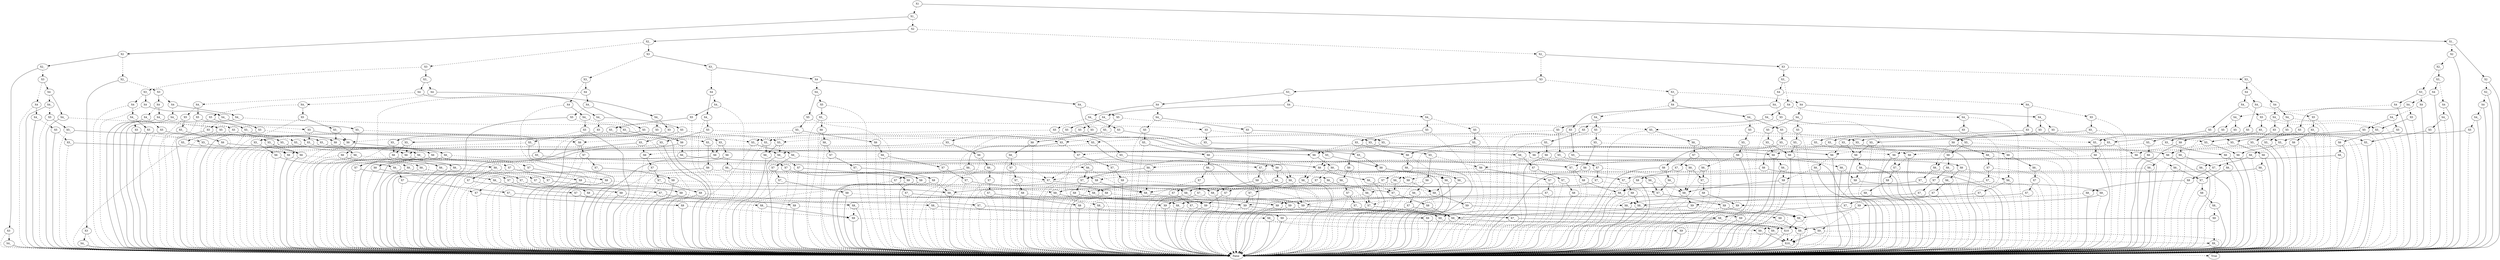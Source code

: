 digraph{2404474703856[label=X1]2404474708656[label="X1_"]
2404474703856 -> 2404474708656[style=dashed label="" fontcolor = gray]
2404474712016[label="X2"]
2404474708656 -> 2404474712016[style=dashed label="" fontcolor = gray]
2404474709296[label="X2_"]
2404474712016 -> 2404474709296[style=dashed label="" fontcolor = gray]
2404474702416[label="X3"]
2404474709296 -> 2404474702416[style=dashed label="" fontcolor = gray]
2404474707856[label="X3_"]
2404474702416 -> 2404474707856[style=dashed label="" fontcolor = gray]
2404484436912[label="X4"]
2404474707856 -> 2404484436912[style=dashed label="" fontcolor = gray]
2404484437872[label="X4_"]
2404484436912 -> 2404484437872[style=dashed label="" fontcolor = gray]
2404484434032[label="X5"]
2404484437872 -> 2404484434032[style=dashed label="" fontcolor = gray]
2404474706416[label="False"]
2404484434032 -> 2404474706416[style=dashed label="" fontcolor = gray]
2404484435792[label="X5_ "]
2404484434032 -> 2404484435792 [label="" fontcolor = gray]
2404474706416[label="False"]
2404484435792 -> 2404474706416[style=dashed label="" fontcolor = gray]
2404484439312[label="X6 "]
2404484435792 -> 2404484439312 [label="" fontcolor = gray]
2404484440272[label="X6_"]
2404484439312 -> 2404484440272[style=dashed label="" fontcolor = gray]
2404484440752[label="X8"]
2404484440272 -> 2404484440752[style=dashed label="" fontcolor = gray]
2404474706416[label="False"]
2404484440752 -> 2404474706416[style=dashed label="" fontcolor = gray]
2404484441232[label="X8_ "]
2404484440752 -> 2404484441232 [label="" fontcolor = gray]
2404474706416[label="False"]
2404484441232 -> 2404474706416[style=dashed label="" fontcolor = gray]
2404484442032[label="X9 "]
2404484441232 -> 2404484442032 [label="" fontcolor = gray]
2404484442512[label="X9_"]
2404484442032 -> 2404484442512[style=dashed label="" fontcolor = gray]
2404474712496[label="True"]
2404484442512 -> 2404474712496[style=dashed label="" fontcolor = gray]
2404484442832[label="X10_ "]
2404484442512 -> 2404484442832 [label="" fontcolor = gray]
2404474712496[label="True"]
2404484442832 -> 2404474712496[style=dashed label="" fontcolor = gray]
2404474706416[label="False "]
2404484442832 -> 2404474706416 [label="" fontcolor = gray]
2404484442672[label="X9_ "]
2404484442032 -> 2404484442672 [label="" fontcolor = gray]
2404484442832[label="X10_"]
2404484442672 -> 2404484442832[style=dashed label="" fontcolor = gray]
2404484443312[label="X10 "]
2404484442672 -> 2404484443312 [label="" fontcolor = gray]
2404484442832[label="X10_"]
2404484443312 -> 2404484442832[style=dashed label="" fontcolor = gray]
2404474706416[label="False "]
2404484443312 -> 2404474706416 [label="" fontcolor = gray]
2404474706416[label="False "]
2404484440272 -> 2404474706416 [label="" fontcolor = gray]
2404474706416[label="False "]
2404484439312 -> 2404474706416 [label="" fontcolor = gray]
2404484434672[label="X5 "]
2404484437872 -> 2404484434672 [label="" fontcolor = gray]
2404474706416[label="False"]
2404484434672 -> 2404474706416[style=dashed label="" fontcolor = gray]
2404484441552[label="X5_ "]
2404484434672 -> 2404484441552 [label="" fontcolor = gray]
2404484445392[label="X6"]
2404484441552 -> 2404484445392[style=dashed label="" fontcolor = gray]
2404484446032[label="X6_"]
2404484445392 -> 2404484446032[style=dashed label="" fontcolor = gray]
2404484446352[label="X8"]
2404484446032 -> 2404484446352[style=dashed label="" fontcolor = gray]
2404474706416[label="False"]
2404484446352 -> 2404474706416[style=dashed label="" fontcolor = gray]
2404484446832[label="X8_ "]
2404484446352 -> 2404484446832 [label="" fontcolor = gray]
2404474706416[label="False"]
2404484446832 -> 2404474706416[style=dashed label="" fontcolor = gray]
2404484447632[label="X9 "]
2404484446832 -> 2404484447632 [label="" fontcolor = gray]
2404484448112[label="X9_"]
2404484447632 -> 2404484448112[style=dashed label="" fontcolor = gray]
2404474706416[label="False"]
2404484448112 -> 2404474706416[style=dashed label="" fontcolor = gray]
2404484442832[label="X10_ "]
2404484448112 -> 2404484442832 [label="" fontcolor = gray]
2404484604432[label="X9_ "]
2404484447632 -> 2404484604432 [label="" fontcolor = gray]
2404474706416[label="False"]
2404484604432 -> 2404474706416[style=dashed label="" fontcolor = gray]
2404484443312[label="X10 "]
2404484604432 -> 2404484443312 [label="" fontcolor = gray]
2404474706416[label="False "]
2404484446032 -> 2404474706416 [label="" fontcolor = gray]
2404474706416[label="False "]
2404484445392 -> 2404474706416 [label="" fontcolor = gray]
2404484439312[label="X6 "]
2404484441552 -> 2404484439312 [label="" fontcolor = gray]
2404484438192[label="X4_ "]
2404484436912 -> 2404484438192 [label="" fontcolor = gray]
2404484444752[label="X5"]
2404484438192 -> 2404484444752[style=dashed label="" fontcolor = gray]
2404484597712[label="X5_"]
2404484444752 -> 2404484597712[style=dashed label="" fontcolor = gray]
2404474706416[label="False"]
2404484597712 -> 2404474706416[style=dashed label="" fontcolor = gray]
2404484600432[label="X6 "]
2404484597712 -> 2404484600432 [label="" fontcolor = gray]
2404484600272[label="X6_"]
2404484600432 -> 2404484600272[style=dashed label="" fontcolor = gray]
2404484598512[label="X8"]
2404484600272 -> 2404484598512[style=dashed label="" fontcolor = gray]
2404474706416[label="False"]
2404484598512 -> 2404474706416[style=dashed label="" fontcolor = gray]
2404484600112[label="X8_ "]
2404484598512 -> 2404484600112 [label="" fontcolor = gray]
2404474706416[label="False"]
2404484600112 -> 2404474706416[style=dashed label="" fontcolor = gray]
2404484602832[label="X9 "]
2404484600112 -> 2404484602832 [label="" fontcolor = gray]
2404474706416[label="False"]
2404484602832 -> 2404474706416[style=dashed label="" fontcolor = gray]
2404484442672[label="X9_ "]
2404484602832 -> 2404484442672 [label="" fontcolor = gray]
2404474706416[label="False "]
2404484600272 -> 2404474706416 [label="" fontcolor = gray]
2404474706416[label="False "]
2404484600432 -> 2404474706416 [label="" fontcolor = gray]
2404484603632[label="X5_ "]
2404484444752 -> 2404484603632 [label="" fontcolor = gray]
2404474706416[label="False"]
2404484603632 -> 2404474706416[style=dashed label="" fontcolor = gray]
2404484608912[label="X6 "]
2404484603632 -> 2404484608912 [label="" fontcolor = gray]
2404484606992[label="X6_"]
2404484608912 -> 2404484606992[style=dashed label="" fontcolor = gray]
2404484440752[label="X8"]
2404484606992 -> 2404484440752[style=dashed label="" fontcolor = gray]
2404474706416[label="False "]
2404484606992 -> 2404474706416 [label="" fontcolor = gray]
2404474706416[label="False "]
2404484608912 -> 2404474706416 [label="" fontcolor = gray]
2404484447152[label="X5 "]
2404484438192 -> 2404484447152 [label="" fontcolor = gray]
2404484608112[label="X5_"]
2404484447152 -> 2404484608112[style=dashed label="" fontcolor = gray]
2404485011312[label="X6"]
2404484608112 -> 2404485011312[style=dashed label="" fontcolor = gray]
2404485014992[label="X6_"]
2404485011312 -> 2404485014992[style=dashed label="" fontcolor = gray]
2404485015312[label="X8"]
2404485014992 -> 2404485015312[style=dashed label="" fontcolor = gray]
2404474706416[label="False"]
2404485015312 -> 2404474706416[style=dashed label="" fontcolor = gray]
2404485018512[label="X8_ "]
2404485015312 -> 2404485018512 [label="" fontcolor = gray]
2404474706416[label="False"]
2404485018512 -> 2404474706416[style=dashed label="" fontcolor = gray]
2404485018032[label="X9 "]
2404485018512 -> 2404485018032 [label="" fontcolor = gray]
2404474706416[label="False"]
2404485018032 -> 2404474706416[style=dashed label="" fontcolor = gray]
2404484604432[label="X9_ "]
2404485018032 -> 2404484604432 [label="" fontcolor = gray]
2404474706416[label="False "]
2404485014992 -> 2404474706416 [label="" fontcolor = gray]
2404474706416[label="False "]
2404485011312 -> 2404474706416 [label="" fontcolor = gray]
2404484600432[label="X6 "]
2404484608112 -> 2404484600432 [label="" fontcolor = gray]
2404484609872[label="X5_ "]
2404484447152 -> 2404484609872 [label="" fontcolor = gray]
2404485014352[label="X6"]
2404484609872 -> 2404485014352[style=dashed label="" fontcolor = gray]
2404485010512[label="X6_"]
2404485014352 -> 2404485010512[style=dashed label="" fontcolor = gray]
2404484446352[label="X8"]
2404485010512 -> 2404484446352[style=dashed label="" fontcolor = gray]
2404474706416[label="False "]
2404485010512 -> 2404474706416 [label="" fontcolor = gray]
2404474706416[label="False "]
2404485014352 -> 2404474706416 [label="" fontcolor = gray]
2404484608912[label="X6 "]
2404484609872 -> 2404484608912 [label="" fontcolor = gray]
2404485021072[label="X4 "]
2404474707856 -> 2404485021072 [label="" fontcolor = gray]
2404484436112[label="X4_"]
2404485021072 -> 2404484436112[style=dashed label="" fontcolor = gray]
2404484437232[label="X5"]
2404484436112 -> 2404484437232[style=dashed label="" fontcolor = gray]
2404474706416[label="False"]
2404484437232 -> 2404474706416[style=dashed label="" fontcolor = gray]
2404484432272[label="X5_ "]
2404484437232 -> 2404484432272 [label="" fontcolor = gray]
2404474706416[label="False"]
2404484432272 -> 2404474706416[style=dashed label="" fontcolor = gray]
2404474712976[label="X6 "]
2404484432272 -> 2404474712976 [label="" fontcolor = gray]
2404474707216[label="X6_"]
2404474712976 -> 2404474707216[style=dashed label="" fontcolor = gray]
2404484446832[label="X8_"]
2404474707216 -> 2404484446832[style=dashed label="" fontcolor = gray]
2404474712176[label="X7_ "]
2404474707216 -> 2404474712176 [label="" fontcolor = gray]
2404474706416[label="False"]
2404474712176 -> 2404474706416[style=dashed label="" fontcolor = gray]
2404474705296[label="X8 "]
2404474712176 -> 2404474705296 [label="" fontcolor = gray]
2404474706416[label="False"]
2404474705296 -> 2404474706416[style=dashed label="" fontcolor = gray]
2404474709456[label="X9 "]
2404474705296 -> 2404474709456 [label="" fontcolor = gray]
2404474702576[label="X9_"]
2404474709456 -> 2404474702576[style=dashed label="" fontcolor = gray]
2404484442832[label="X10_"]
2404474702576 -> 2404484442832[style=dashed label="" fontcolor = gray]
2404474706416[label="False "]
2404474702576 -> 2404474706416 [label="" fontcolor = gray]
2404474700176[label="X9_ "]
2404474709456 -> 2404474700176 [label="" fontcolor = gray]
2404484443312[label="X10"]
2404474700176 -> 2404484443312[style=dashed label="" fontcolor = gray]
2404474706416[label="False "]
2404474700176 -> 2404474706416 [label="" fontcolor = gray]
2404474706416[label="False "]
2404474712976 -> 2404474706416 [label="" fontcolor = gray]
2404484433712[label="X5 "]
2404484436112 -> 2404484433712 [label="" fontcolor = gray]
2404474706416[label="False"]
2404484433712 -> 2404474706416[style=dashed label="" fontcolor = gray]
2404474712336[label="X5_ "]
2404484433712 -> 2404474712336 [label="" fontcolor = gray]
2404474719440[label="X6"]
2404474712336 -> 2404474719440[style=dashed label="" fontcolor = gray]
2404474727120[label="X7_"]
2404474719440 -> 2404474727120[style=dashed label="" fontcolor = gray]
2404474706416[label="False"]
2404474727120 -> 2404474706416[style=dashed label="" fontcolor = gray]
2404474716720[label="X8 "]
2404474727120 -> 2404474716720 [label="" fontcolor = gray]
2404474706416[label="False"]
2404474716720 -> 2404474706416[style=dashed label="" fontcolor = gray]
2404474717520[label="X8_ "]
2404474716720 -> 2404474717520 [label="" fontcolor = gray]
2404484447632[label="X9"]
2404474717520 -> 2404484447632[style=dashed label="" fontcolor = gray]
2404474706416[label="False "]
2404474717520 -> 2404474706416 [label="" fontcolor = gray]
2404474706416[label="False "]
2404474719440 -> 2404474706416 [label="" fontcolor = gray]
2404474728560[label="X6 "]
2404474712336 -> 2404474728560 [label="" fontcolor = gray]
2404474720400[label="X6_"]
2404474728560 -> 2404474720400[style=dashed label="" fontcolor = gray]
2404484446832[label="X8_"]
2404474720400 -> 2404484446832[style=dashed label="" fontcolor = gray]
2404474730480[label="X7_ "]
2404474720400 -> 2404474730480 [label="" fontcolor = gray]
2404474706416[label="False"]
2404474730480 -> 2404474706416[style=dashed label="" fontcolor = gray]
2404474724080[label="X8 "]
2404474730480 -> 2404474724080 [label="" fontcolor = gray]
2404474706416[label="False"]
2404474724080 -> 2404474706416[style=dashed label="" fontcolor = gray]
2404484442672[label="X9_ "]
2404474724080 -> 2404484442672 [label="" fontcolor = gray]
2404474706416[label="False "]
2404474728560 -> 2404474706416 [label="" fontcolor = gray]
2404484437552[label="X4_ "]
2404485021072 -> 2404484437552 [label="" fontcolor = gray]
2404474727280[label="X5"]
2404484437552 -> 2404474727280[style=dashed label="" fontcolor = gray]
2404474721680[label="X5_"]
2404474727280 -> 2404474721680[style=dashed label="" fontcolor = gray]
2404474706416[label="False"]
2404474721680 -> 2404474706416[style=dashed label="" fontcolor = gray]
2404474723600[label="X6 "]
2404474721680 -> 2404474723600 [label="" fontcolor = gray]
2404474726160[label="X6_"]
2404474723600 -> 2404474726160[style=dashed label="" fontcolor = gray]
2404485018512[label="X8_"]
2404474726160 -> 2404485018512[style=dashed label="" fontcolor = gray]
2404474731440[label="X7_ "]
2404474726160 -> 2404474731440 [label="" fontcolor = gray]
2404474706416[label="False"]
2404474731440 -> 2404474706416[style=dashed label="" fontcolor = gray]
2404476240592[label="X8 "]
2404474731440 -> 2404476240592 [label="" fontcolor = gray]
2404474706416[label="False"]
2404476240592 -> 2404474706416[style=dashed label="" fontcolor = gray]
2404476246032[label="X9 "]
2404476240592 -> 2404476246032 [label="" fontcolor = gray]
2404474706416[label="False"]
2404476246032 -> 2404474706416[style=dashed label="" fontcolor = gray]
2404474700176[label="X9_ "]
2404476246032 -> 2404474700176 [label="" fontcolor = gray]
2404474706416[label="False "]
2404474723600 -> 2404474706416 [label="" fontcolor = gray]
2404474723280[label="X5_ "]
2404474727280 -> 2404474723280 [label="" fontcolor = gray]
2404474706416[label="False"]
2404474723280 -> 2404474706416[style=dashed label="" fontcolor = gray]
2404476247152[label="X6 "]
2404474723280 -> 2404476247152 [label="" fontcolor = gray]
2404484306960[label="X6_"]
2404476247152 -> 2404484306960[style=dashed label="" fontcolor = gray]
2404484446832[label="X8_"]
2404484306960 -> 2404484446832[style=dashed label="" fontcolor = gray]
2404474712176[label="X7_ "]
2404484306960 -> 2404474712176 [label="" fontcolor = gray]
2404474706416[label="False "]
2404476247152 -> 2404474706416 [label="" fontcolor = gray]
2404474718320[label="X5 "]
2404484437552 -> 2404474718320 [label="" fontcolor = gray]
2404484304720[label="X5_"]
2404474718320 -> 2404484304720[style=dashed label="" fontcolor = gray]
2404484300880[label="X6"]
2404484304720 -> 2404484300880[style=dashed label="" fontcolor = gray]
2404484533296[label="X7_"]
2404484300880 -> 2404484533296[style=dashed label="" fontcolor = gray]
2404474706416[label="False"]
2404484533296 -> 2404474706416[style=dashed label="" fontcolor = gray]
2404484546096[label="X8 "]
2404484533296 -> 2404484546096 [label="" fontcolor = gray]
2404474706416[label="False"]
2404484546096 -> 2404474706416[style=dashed label="" fontcolor = gray]
2404484532656[label="X8_ "]
2404484546096 -> 2404484532656 [label="" fontcolor = gray]
2404485018032[label="X9"]
2404484532656 -> 2404485018032[style=dashed label="" fontcolor = gray]
2404474706416[label="False "]
2404484532656 -> 2404474706416 [label="" fontcolor = gray]
2404474706416[label="False "]
2404484300880 -> 2404474706416 [label="" fontcolor = gray]
2404484530256[label="X6 "]
2404484304720 -> 2404484530256 [label="" fontcolor = gray]
2404484532176[label="X6_"]
2404484530256 -> 2404484532176[style=dashed label="" fontcolor = gray]
2404485018512[label="X8_"]
2404484532176 -> 2404485018512[style=dashed label="" fontcolor = gray]
2404484531376[label="X7_ "]
2404484532176 -> 2404484531376 [label="" fontcolor = gray]
2404474706416[label="False"]
2404484531376 -> 2404474706416[style=dashed label="" fontcolor = gray]
2404484531216[label="X8 "]
2404484531376 -> 2404484531216 [label="" fontcolor = gray]
2404474706416[label="False"]
2404484531216 -> 2404474706416[style=dashed label="" fontcolor = gray]
2404484604432[label="X9_ "]
2404484531216 -> 2404484604432 [label="" fontcolor = gray]
2404474706416[label="False "]
2404484530256 -> 2404474706416 [label="" fontcolor = gray]
2404484307920[label="X5_ "]
2404474718320 -> 2404484307920 [label="" fontcolor = gray]
2404484536336[label="X6"]
2404484307920 -> 2404484536336[style=dashed label="" fontcolor = gray]
2404474727120[label="X7_"]
2404484536336 -> 2404474727120[style=dashed label="" fontcolor = gray]
2404474706416[label="False "]
2404484536336 -> 2404474706416 [label="" fontcolor = gray]
2404484543856[label="X6 "]
2404484307920 -> 2404484543856 [label="" fontcolor = gray]
2404484543056[label="X6_"]
2404484543856 -> 2404484543056[style=dashed label="" fontcolor = gray]
2404484446832[label="X8_"]
2404484543056 -> 2404484446832[style=dashed label="" fontcolor = gray]
2404474730480[label="X7_ "]
2404484543056 -> 2404474730480 [label="" fontcolor = gray]
2404474706416[label="False "]
2404484543856 -> 2404474706416 [label="" fontcolor = gray]
2404485011152[label="X3_ "]
2404474702416 -> 2404485011152 [label="" fontcolor = gray]
2404474715216[label="X4"]
2404485011152 -> 2404474715216[style=dashed label="" fontcolor = gray]
2404484532336[label="X4_"]
2404474715216 -> 2404484532336[style=dashed label="" fontcolor = gray]
2404484577744[label="X5"]
2404484532336 -> 2404484577744[style=dashed label="" fontcolor = gray]
2404474706416[label="False"]
2404484577744 -> 2404474706416[style=dashed label="" fontcolor = gray]
2404484570864[label="X5_ "]
2404484577744 -> 2404484570864 [label="" fontcolor = gray]
2404474706416[label="False"]
2404484570864 -> 2404474706416[style=dashed label="" fontcolor = gray]
2404484569584[label="X6 "]
2404484570864 -> 2404484569584 [label="" fontcolor = gray]
2404484569744[label="X6_"]
2404484569584 -> 2404484569744[style=dashed label="" fontcolor = gray]
2404484600112[label="X8_"]
2404484569744 -> 2404484600112[style=dashed label="" fontcolor = gray]
2404474706416[label="False "]
2404484569744 -> 2404474706416 [label="" fontcolor = gray]
2404484564944[label="X6_ "]
2404484569584 -> 2404484564944 [label="" fontcolor = gray]
2404484568784[label="X7"]
2404484564944 -> 2404484568784[style=dashed label="" fontcolor = gray]
2404474706416[label="False"]
2404484568784 -> 2404474706416[style=dashed label="" fontcolor = gray]
2404484566704[label="X8_ "]
2404484568784 -> 2404484566704 [label="" fontcolor = gray]
2404474706416[label="False"]
2404484566704 -> 2404474706416[style=dashed label="" fontcolor = gray]
2404484565904[label="X9 "]
2404484566704 -> 2404484565904 [label="" fontcolor = gray]
2404484442672[label="X9_"]
2404484565904 -> 2404484442672[style=dashed label="" fontcolor = gray]
2404474706416[label="False "]
2404484565904 -> 2404474706416 [label="" fontcolor = gray]
2404474706416[label="False "]
2404484564944 -> 2404474706416 [label="" fontcolor = gray]
2404484571504[label="X5 "]
2404484532336 -> 2404484571504 [label="" fontcolor = gray]
2404474706416[label="False"]
2404484571504 -> 2404474706416[style=dashed label="" fontcolor = gray]
2404484564144[label="X5_ "]
2404484571504 -> 2404484564144 [label="" fontcolor = gray]
2404485055504[label="X6"]
2404484564144 -> 2404485055504[style=dashed label="" fontcolor = gray]
2404485056144[label="X6_"]
2404485055504 -> 2404485056144[style=dashed label="" fontcolor = gray]
2404485018512[label="X8_"]
2404485056144 -> 2404485018512[style=dashed label="" fontcolor = gray]
2404474706416[label="False "]
2404485056144 -> 2404474706416 [label="" fontcolor = gray]
2404485056304[label="X6_ "]
2404485055504 -> 2404485056304 [label="" fontcolor = gray]
2404485058384[label="X7"]
2404485056304 -> 2404485058384[style=dashed label="" fontcolor = gray]
2404474706416[label="False"]
2404485058384 -> 2404474706416[style=dashed label="" fontcolor = gray]
2404485059184[label="X8_ "]
2404485058384 -> 2404485059184 [label="" fontcolor = gray]
2404474706416[label="False"]
2404485059184 -> 2404474706416[style=dashed label="" fontcolor = gray]
2404485059984[label="X9 "]
2404485059184 -> 2404485059984 [label="" fontcolor = gray]
2404484604432[label="X9_"]
2404485059984 -> 2404484604432[style=dashed label="" fontcolor = gray]
2404474706416[label="False "]
2404485059984 -> 2404474706416 [label="" fontcolor = gray]
2404474706416[label="False "]
2404485056304 -> 2404474706416 [label="" fontcolor = gray]
2404484569584[label="X6 "]
2404484564144 -> 2404484569584 [label="" fontcolor = gray]
2404484540016[label="X4_ "]
2404474715216 -> 2404484540016 [label="" fontcolor = gray]
2404485054864[label="X5"]
2404484540016 -> 2404485054864[style=dashed label="" fontcolor = gray]
2404485062704[label="X5_"]
2404485054864 -> 2404485062704[style=dashed label="" fontcolor = gray]
2404474706416[label="False"]
2404485062704 -> 2404474706416[style=dashed label="" fontcolor = gray]
2404485067344[label="X6_ "]
2404485062704 -> 2404485067344 [label="" fontcolor = gray]
2404485067984[label="X7"]
2404485067344 -> 2404485067984[style=dashed label="" fontcolor = gray]
2404474706416[label="False"]
2404485067984 -> 2404474706416[style=dashed label="" fontcolor = gray]
2404485068624[label="X8 "]
2404485067984 -> 2404485068624 [label="" fontcolor = gray]
2404484600112[label="X8_"]
2404485068624 -> 2404484600112[style=dashed label="" fontcolor = gray]
2404474706416[label="False "]
2404485068624 -> 2404474706416 [label="" fontcolor = gray]
2404474706416[label="False "]
2404485067344 -> 2404474706416 [label="" fontcolor = gray]
2404485064944[label="X5_ "]
2404485054864 -> 2404485064944 [label="" fontcolor = gray]
2404474706416[label="False"]
2404485064944 -> 2404474706416[style=dashed label="" fontcolor = gray]
2404484743568[label="X6 "]
2404485064944 -> 2404484743568 [label="" fontcolor = gray]
2404484569744[label="X6_"]
2404484743568 -> 2404484569744[style=dashed label="" fontcolor = gray]
2404484745488[label="X6_ "]
2404484743568 -> 2404484745488 [label="" fontcolor = gray]
2404474730480[label="X7_"]
2404484745488 -> 2404474730480[style=dashed label="" fontcolor = gray]
2404474706416[label="False "]
2404484745488 -> 2404474706416 [label="" fontcolor = gray]
2404485057264[label="X5 "]
2404484540016 -> 2404485057264 [label="" fontcolor = gray]
2404484745008[label="X5_"]
2404485057264 -> 2404484745008[style=dashed label="" fontcolor = gray]
2404484748688[label="X6_"]
2404484745008 -> 2404484748688[style=dashed label="" fontcolor = gray]
2404484750288[label="X7"]
2404484748688 -> 2404484750288[style=dashed label="" fontcolor = gray]
2404474706416[label="False"]
2404484750288 -> 2404474706416[style=dashed label="" fontcolor = gray]
2404484750768[label="X8 "]
2404484750288 -> 2404484750768 [label="" fontcolor = gray]
2404485018512[label="X8_"]
2404484750768 -> 2404485018512[style=dashed label="" fontcolor = gray]
2404474706416[label="False "]
2404484750768 -> 2404474706416 [label="" fontcolor = gray]
2404474706416[label="False "]
2404484748688 -> 2404474706416 [label="" fontcolor = gray]
2404485067344[label="X6_ "]
2404484745008 -> 2404485067344 [label="" fontcolor = gray]
2404484746448[label="X5_ "]
2404485057264 -> 2404484746448 [label="" fontcolor = gray]
2404484754928[label="X6"]
2404484746448 -> 2404484754928[style=dashed label="" fontcolor = gray]
2404485056144[label="X6_"]
2404484754928 -> 2404485056144[style=dashed label="" fontcolor = gray]
2404484758288[label="X6_ "]
2404484754928 -> 2404484758288 [label="" fontcolor = gray]
2404484531376[label="X7_"]
2404484758288 -> 2404484531376[style=dashed label="" fontcolor = gray]
2404474706416[label="False "]
2404484758288 -> 2404474706416 [label="" fontcolor = gray]
2404484743568[label="X6 "]
2404484746448 -> 2404484743568 [label="" fontcolor = gray]
2404474726000[label="X4 "]
2404485011152 -> 2404474726000 [label="" fontcolor = gray]
2404485067664[label="X4_"]
2404474726000 -> 2404485067664[style=dashed label="" fontcolor = gray]
2404484759248[label="X5"]
2404485067664 -> 2404484759248[style=dashed label="" fontcolor = gray]
2404474706416[label="False"]
2404484759248 -> 2404474706416[style=dashed label="" fontcolor = gray]
2404485112816[label="X5_ "]
2404484759248 -> 2404485112816 [label="" fontcolor = gray]
2404474706416[label="False"]
2404485112816 -> 2404474706416[style=dashed label="" fontcolor = gray]
2404485110576[label="X6 "]
2404485112816 -> 2404485110576 [label="" fontcolor = gray]
2404485111696[label="X6_"]
2404485110576 -> 2404485111696[style=dashed label="" fontcolor = gray]
2404485018032[label="X9"]
2404485111696 -> 2404485018032[style=dashed label="" fontcolor = gray]
2404485109616[label="X7_ "]
2404485111696 -> 2404485109616 [label="" fontcolor = gray]
2404474706416[label="False"]
2404485109616 -> 2404474706416[style=dashed label="" fontcolor = gray]
2404476246032[label="X9 "]
2404485109616 -> 2404476246032 [label="" fontcolor = gray]
2404485110736[label="X6_ "]
2404485110576 -> 2404485110736 [label="" fontcolor = gray]
2404485105776[label="X7"]
2404485110736 -> 2404485105776[style=dashed label="" fontcolor = gray]
2404474706416[label="False"]
2404485105776 -> 2404474706416[style=dashed label="" fontcolor = gray]
2404485059984[label="X9 "]
2404485105776 -> 2404485059984 [label="" fontcolor = gray]
2404485106416[label="X7 "]
2404485110736 -> 2404485106416 [label="" fontcolor = gray]
2404474706416[label="False"]
2404485106416 -> 2404474706416[style=dashed label="" fontcolor = gray]
2404485070928[label="X7_ "]
2404485106416 -> 2404485070928 [label="" fontcolor = gray]
2404474706416[label="False"]
2404485070928 -> 2404474706416[style=dashed label="" fontcolor = gray]
2404485071728[label="X9 "]
2404485070928 -> 2404485071728 [label="" fontcolor = gray]
2404474700176[label="X9_"]
2404485071728 -> 2404474700176[style=dashed label="" fontcolor = gray]
2404474706416[label="False "]
2404485071728 -> 2404474706416 [label="" fontcolor = gray]
2404485117456[label="X5 "]
2404485067664 -> 2404485117456 [label="" fontcolor = gray]
2404474706416[label="False"]
2404485117456 -> 2404474706416[style=dashed label="" fontcolor = gray]
2404485109456[label="X5_ "]
2404485117456 -> 2404485109456 [label="" fontcolor = gray]
2404485074288[label="X6"]
2404485109456 -> 2404485074288[style=dashed label="" fontcolor = gray]
2404485074768[label="X7_"]
2404485074288 -> 2404485074768[style=dashed label="" fontcolor = gray]
2404474706416[label="False"]
2404485074768 -> 2404474706416[style=dashed label="" fontcolor = gray]
2404484532656[label="X8_ "]
2404485074768 -> 2404484532656 [label="" fontcolor = gray]
2404485074928[label="X7 "]
2404485074288 -> 2404485074928 [label="" fontcolor = gray]
2404474706416[label="False"]
2404485074928 -> 2404474706416[style=dashed label="" fontcolor = gray]
2404485077488[label="X7_ "]
2404485074928 -> 2404485077488 [label="" fontcolor = gray]
2404474706416[label="False"]
2404485077488 -> 2404474706416[style=dashed label="" fontcolor = gray]
2404485078448[label="X8_ "]
2404485077488 -> 2404485078448 [label="" fontcolor = gray]
2404485059984[label="X9"]
2404485078448 -> 2404485059984[style=dashed label="" fontcolor = gray]
2404474706416[label="False "]
2404485078448 -> 2404474706416 [label="" fontcolor = gray]
2404485074608[label="X6 "]
2404485109456 -> 2404485074608 [label="" fontcolor = gray]
2404485077808[label="X6_"]
2404485074608 -> 2404485077808[style=dashed label="" fontcolor = gray]
2404485018032[label="X9"]
2404485077808 -> 2404485018032[style=dashed label="" fontcolor = gray]
2404485080688[label="X7_ "]
2404485077808 -> 2404485080688 [label="" fontcolor = gray]
2404474706416[label="False"]
2404485080688 -> 2404474706416[style=dashed label="" fontcolor = gray]
2404484604432[label="X9_ "]
2404485080688 -> 2404484604432 [label="" fontcolor = gray]
2404485078768[label="X6_ "]
2404485074608 -> 2404485078768 [label="" fontcolor = gray]
2404485105776[label="X7"]
2404485078768 -> 2404485105776[style=dashed label="" fontcolor = gray]
2404485083088[label="X7 "]
2404485078768 -> 2404485083088 [label="" fontcolor = gray]
2404474706416[label="False"]
2404485083088 -> 2404474706416[style=dashed label="" fontcolor = gray]
2404485085488[label="X7_ "]
2404485083088 -> 2404485085488 [label="" fontcolor = gray]
2404474706416[label="False"]
2404485085488 -> 2404474706416[style=dashed label="" fontcolor = gray]
2404474700176[label="X9_ "]
2404485085488 -> 2404474700176 [label="" fontcolor = gray]
2404484751088[label="X4_ "]
2404474726000 -> 2404484751088 [label="" fontcolor = gray]
2404485073168[label="X5"]
2404484751088 -> 2404485073168[style=dashed label="" fontcolor = gray]
2404485081328[label="X5_"]
2404485073168 -> 2404485081328[style=dashed label="" fontcolor = gray]
2404474706416[label="False"]
2404485081328 -> 2404474706416[style=dashed label="" fontcolor = gray]
2404485086448[label="X6_ "]
2404485081328 -> 2404485086448 [label="" fontcolor = gray]
2404485074768[label="X7_"]
2404485086448 -> 2404485074768[style=dashed label="" fontcolor = gray]
2404485038960[label="X7 "]
2404485086448 -> 2404485038960 [label="" fontcolor = gray]
2404474706416[label="False"]
2404485038960 -> 2404474706416[style=dashed label="" fontcolor = gray]
2404485041520[label="X7_ "]
2404485038960 -> 2404485041520 [label="" fontcolor = gray]
2404474706416[label="False"]
2404485041520 -> 2404474706416[style=dashed label="" fontcolor = gray]
2404485042320[label="X8 "]
2404485041520 -> 2404485042320 [label="" fontcolor = gray]
2404476246032[label="X9"]
2404485042320 -> 2404476246032[style=dashed label="" fontcolor = gray]
2404474706416[label="False "]
2404485042320 -> 2404474706416 [label="" fontcolor = gray]
2404485084048[label="X5_ "]
2404485073168 -> 2404485084048 [label="" fontcolor = gray]
2404474706416[label="False"]
2404485084048 -> 2404474706416[style=dashed label="" fontcolor = gray]
2404485041840[label="X6 "]
2404485084048 -> 2404485041840 [label="" fontcolor = gray]
2404485111696[label="X6_"]
2404485041840 -> 2404485111696[style=dashed label="" fontcolor = gray]
2404485045360[label="X6_ "]
2404485041840 -> 2404485045360 [label="" fontcolor = gray]
2404485080688[label="X7_"]
2404485045360 -> 2404485080688[style=dashed label="" fontcolor = gray]
2404485048240[label="X7 "]
2404485045360 -> 2404485048240 [label="" fontcolor = gray]
2404474706416[label="False"]
2404485048240 -> 2404474706416[style=dashed label="" fontcolor = gray]
2404485050480[label="X7_ "]
2404485048240 -> 2404485050480 [label="" fontcolor = gray]
2404474706416[label="False"]
2404485050480 -> 2404474706416[style=dashed label="" fontcolor = gray]
2404474700176[label="X9_ "]
2404485050480 -> 2404474700176 [label="" fontcolor = gray]
2404485075568[label="X5 "]
2404484751088 -> 2404485075568 [label="" fontcolor = gray]
2404485044880[label="X5_"]
2404485075568 -> 2404485044880[style=dashed label="" fontcolor = gray]
2404485049520[label="X7"]
2404485044880 -> 2404485049520[style=dashed label="" fontcolor = gray]
2404474706416[label="False"]
2404485049520 -> 2404474706416[style=dashed label="" fontcolor = gray]
2404485052240[label="X7_ "]
2404485049520 -> 2404485052240 [label="" fontcolor = gray]
2404474706416[label="False"]
2404485052240 -> 2404474706416[style=dashed label="" fontcolor = gray]
2404485053200[label="X8 "]
2404485052240 -> 2404485053200 [label="" fontcolor = gray]
2404484532656[label="X8_"]
2404485053200 -> 2404484532656[style=dashed label="" fontcolor = gray]
2404474706416[label="False "]
2404485053200 -> 2404474706416 [label="" fontcolor = gray]
2404485050800[label="X6_ "]
2404485044880 -> 2404485050800 [label="" fontcolor = gray]
2404485074768[label="X7_"]
2404485050800 -> 2404485074768[style=dashed label="" fontcolor = gray]
2404484909808[label="X7 "]
2404485050800 -> 2404484909808 [label="" fontcolor = gray]
2404474706416[label="False"]
2404484909808 -> 2404474706416[style=dashed label="" fontcolor = gray]
2404484907728[label="X7_ "]
2404484909808 -> 2404484907728 [label="" fontcolor = gray]
2404474706416[label="False"]
2404484907728 -> 2404474706416[style=dashed label="" fontcolor = gray]
2404484907088[label="X8 "]
2404484907728 -> 2404484907088 [label="" fontcolor = gray]
2404484604432[label="X9_"]
2404484907088 -> 2404484604432[style=dashed label="" fontcolor = gray]
2404474706416[label="False "]
2404484907088 -> 2404474706416 [label="" fontcolor = gray]
2404485046320[label="X5_ "]
2404485075568 -> 2404485046320 [label="" fontcolor = gray]
2404484910448[label="X6"]
2404485046320 -> 2404484910448[style=dashed label="" fontcolor = gray]
2404485074768[label="X7_"]
2404484910448 -> 2404485074768[style=dashed label="" fontcolor = gray]
2404484922128[label="X7 "]
2404484910448 -> 2404484922128 [label="" fontcolor = gray]
2404474706416[label="False"]
2404484922128 -> 2404474706416[style=dashed label="" fontcolor = gray]
2404484914128[label="X7_ "]
2404484922128 -> 2404484914128 [label="" fontcolor = gray]
2404474706416[label="False"]
2404484914128 -> 2404474706416[style=dashed label="" fontcolor = gray]
2404484907088[label="X8 "]
2404484914128 -> 2404484907088 [label="" fontcolor = gray]
2404484918608[label="X6 "]
2404485046320 -> 2404484918608 [label="" fontcolor = gray]
2404485077808[label="X6_"]
2404484918608 -> 2404485077808[style=dashed label="" fontcolor = gray]
2404484920048[label="X6_ "]
2404484918608 -> 2404484920048 [label="" fontcolor = gray]
2404485080688[label="X7_"]
2404484920048 -> 2404485080688[style=dashed label="" fontcolor = gray]
2404484921808[label="X7 "]
2404484920048 -> 2404484921808 [label="" fontcolor = gray]
2404474706416[label="False"]
2404484921808 -> 2404474706416[style=dashed label="" fontcolor = gray]
2404484909488[label="X7_ "]
2404484921808 -> 2404484909488 [label="" fontcolor = gray]
2404474706416[label="False"]
2404484909488 -> 2404474706416[style=dashed label="" fontcolor = gray]
2404484443312[label="X10 "]
2404484909488 -> 2404484443312 [label="" fontcolor = gray]
2404474705936[label="X3 "]
2404474709296 -> 2404474705936 [label="" fontcolor = gray]
2404484569424[label="X3_"]
2404474705936 -> 2404484569424[style=dashed label="" fontcolor = gray]
2404485038320[label="X4"]
2404484569424 -> 2404485038320[style=dashed label="" fontcolor = gray]
2404484921328[label="X4_"]
2404485038320 -> 2404484921328[style=dashed label="" fontcolor = gray]
2404474706416[label="False"]
2404484921328 -> 2404474706416[style=dashed label="" fontcolor = gray]
2404484911088[label="X5 "]
2404484921328 -> 2404484911088 [label="" fontcolor = gray]
2404474706416[label="False"]
2404484911088 -> 2404474706416[style=dashed label="" fontcolor = gray]
2404484678992[label="X5_ "]
2404484911088 -> 2404484678992 [label="" fontcolor = gray]
2404484445392[label="X6"]
2404484678992 -> 2404484445392[style=dashed label="" fontcolor = gray]
2404474706416[label="False "]
2404484678992 -> 2404474706416 [label="" fontcolor = gray]
2404484917648[label="X4_ "]
2404485038320 -> 2404484917648 [label="" fontcolor = gray]
2404474706416[label="False"]
2404484917648 -> 2404474706416[style=dashed label="" fontcolor = gray]
2404484681552[label="X5 "]
2404484917648 -> 2404484681552 [label="" fontcolor = gray]
2404484685872[label="X5_"]
2404484681552 -> 2404484685872[style=dashed label="" fontcolor = gray]
2404485011312[label="X6"]
2404484685872 -> 2404485011312[style=dashed label="" fontcolor = gray]
2404474706416[label="False "]
2404484685872 -> 2404474706416 [label="" fontcolor = gray]
2404484686512[label="X5_ "]
2404484681552 -> 2404484686512 [label="" fontcolor = gray]
2404485014352[label="X6"]
2404484686512 -> 2404485014352[style=dashed label="" fontcolor = gray]
2404474706416[label="False "]
2404484686512 -> 2404474706416 [label="" fontcolor = gray]
2404485052560[label="X4 "]
2404484569424 -> 2404485052560 [label="" fontcolor = gray]
2404484685232[label="X4_"]
2404485052560 -> 2404484685232[style=dashed label="" fontcolor = gray]
2404484693552[label="X5"]
2404484685232 -> 2404484693552[style=dashed label="" fontcolor = gray]
2404474706416[label="False"]
2404484693552 -> 2404474706416[style=dashed label="" fontcolor = gray]
2404484864336[label="X5_ "]
2404484693552 -> 2404484864336 [label="" fontcolor = gray]
2404474706416[label="False"]
2404484864336 -> 2404474706416[style=dashed label="" fontcolor = gray]
2404484865456[label="X6 "]
2404484864336 -> 2404484865456 [label="" fontcolor = gray]
2404484866416[label="X6_"]
2404484865456 -> 2404484866416[style=dashed label="" fontcolor = gray]
2404474706416[label="False"]
2404484866416 -> 2404474706416[style=dashed label="" fontcolor = gray]
2404484867056[label="X7_ "]
2404484866416 -> 2404484867056 [label="" fontcolor = gray]
2404474706416[label="False"]
2404484867056 -> 2404474706416[style=dashed label="" fontcolor = gray]
2404484867856[label="X8 "]
2404484867056 -> 2404484867856 [label="" fontcolor = gray]
2404474706416[label="False"]
2404484867856 -> 2404474706416[style=dashed label="" fontcolor = gray]
2404484868656[label="X8_ "]
2404484867856 -> 2404484868656 [label="" fontcolor = gray]
2404474709456[label="X9"]
2404484868656 -> 2404474709456[style=dashed label="" fontcolor = gray]
2404474706416[label="False "]
2404484868656 -> 2404474706416 [label="" fontcolor = gray]
2404474706416[label="False "]
2404484865456 -> 2404474706416 [label="" fontcolor = gray]
2404484863056[label="X5 "]
2404484685232 -> 2404484863056 [label="" fontcolor = gray]
2404474706416[label="False"]
2404484863056 -> 2404474706416[style=dashed label="" fontcolor = gray]
2404484867376[label="X5_ "]
2404484863056 -> 2404484867376 [label="" fontcolor = gray]
2404474719440[label="X6"]
2404484867376 -> 2404474719440[style=dashed label="" fontcolor = gray]
2404484872656[label="X6 "]
2404484867376 -> 2404484872656 [label="" fontcolor = gray]
2404484466160[label="X6_"]
2404484872656 -> 2404484466160[style=dashed label="" fontcolor = gray]
2404474706416[label="False"]
2404484466160 -> 2404474706416[style=dashed label="" fontcolor = gray]
2404484467760[label="X7_ "]
2404484466160 -> 2404484467760 [label="" fontcolor = gray]
2404474706416[label="False"]
2404484467760 -> 2404474706416[style=dashed label="" fontcolor = gray]
2404484468560[label="X8 "]
2404484467760 -> 2404484468560 [label="" fontcolor = gray]
2404474706416[label="False"]
2404484468560 -> 2404474706416[style=dashed label="" fontcolor = gray]
2404484469360[label="X8_ "]
2404484468560 -> 2404484469360 [label="" fontcolor = gray]
2404484469840[label="X9"]
2404484469360 -> 2404484469840[style=dashed label="" fontcolor = gray]
2404484470160[label="X9_"]
2404484469840 -> 2404484470160[style=dashed label="" fontcolor = gray]
2404474712496[label="True"]
2404484470160 -> 2404474712496[style=dashed label="" fontcolor = gray]
2404474706416[label="False "]
2404484470160 -> 2404474706416 [label="" fontcolor = gray]
2404484470320[label="X9_ "]
2404484469840 -> 2404484470320 [label="" fontcolor = gray]
2404484442832[label="X10_"]
2404484470320 -> 2404484442832[style=dashed label="" fontcolor = gray]
2404474706416[label="False "]
2404484470320 -> 2404474706416 [label="" fontcolor = gray]
2404474706416[label="False "]
2404484469360 -> 2404474706416 [label="" fontcolor = gray]
2404474706416[label="False "]
2404484872656 -> 2404474706416 [label="" fontcolor = gray]
2404484688592[label="X4_ "]
2404485052560 -> 2404484688592 [label="" fontcolor = gray]
2404484871696[label="X5"]
2404484688592 -> 2404484871696[style=dashed label="" fontcolor = gray]
2404484468080[label="X5_"]
2404484871696 -> 2404484468080[style=dashed label="" fontcolor = gray]
2404474706416[label="False"]
2404484468080 -> 2404474706416[style=dashed label="" fontcolor = gray]
2404484471440[label="X6 "]
2404484468080 -> 2404484471440 [label="" fontcolor = gray]
2404484472080[label="X6_"]
2404484471440 -> 2404484472080[style=dashed label="" fontcolor = gray]
2404474706416[label="False"]
2404484472080 -> 2404474706416[style=dashed label="" fontcolor = gray]
2404484472720[label="X7_ "]
2404484472080 -> 2404484472720 [label="" fontcolor = gray]
2404474706416[label="False"]
2404484472720 -> 2404474706416[style=dashed label="" fontcolor = gray]
2404484473520[label="X8 "]
2404484472720 -> 2404484473520 [label="" fontcolor = gray]
2404474706416[label="False"]
2404484473520 -> 2404474706416[style=dashed label="" fontcolor = gray]
2404484474320[label="X8_ "]
2404484473520 -> 2404484474320 [label="" fontcolor = gray]
2404476246032[label="X9"]
2404484474320 -> 2404476246032[style=dashed label="" fontcolor = gray]
2404474706416[label="False "]
2404484474320 -> 2404474706416 [label="" fontcolor = gray]
2404474706416[label="False "]
2404484471440 -> 2404474706416 [label="" fontcolor = gray]
2404484469680[label="X5_ "]
2404484871696 -> 2404484469680 [label="" fontcolor = gray]
2404474706416[label="False"]
2404484469680 -> 2404474706416[style=dashed label="" fontcolor = gray]
2404484474640[label="X6 "]
2404484469680 -> 2404484474640 [label="" fontcolor = gray]
2404484477840[label="X6_"]
2404484474640 -> 2404484477840[style=dashed label="" fontcolor = gray]
2404474706416[label="False"]
2404484477840 -> 2404474706416[style=dashed label="" fontcolor = gray]
2404484867056[label="X7_ "]
2404484477840 -> 2404484867056 [label="" fontcolor = gray]
2404474706416[label="False "]
2404484474640 -> 2404474706416 [label="" fontcolor = gray]
2404484873776[label="X5 "]
2404484688592 -> 2404484873776 [label="" fontcolor = gray]
2404484477040[label="X5_"]
2404484873776 -> 2404484477040[style=dashed label="" fontcolor = gray]
2404484300880[label="X6"]
2404484477040 -> 2404484300880[style=dashed label="" fontcolor = gray]
2404485026576[label="X6 "]
2404484477040 -> 2404485026576 [label="" fontcolor = gray]
2404485030576[label="X6_"]
2404485026576 -> 2404485030576[style=dashed label="" fontcolor = gray]
2404474706416[label="False"]
2404485030576 -> 2404474706416[style=dashed label="" fontcolor = gray]
2404485032176[label="X7_ "]
2404485030576 -> 2404485032176 [label="" fontcolor = gray]
2404474706416[label="False"]
2404485032176 -> 2404474706416[style=dashed label="" fontcolor = gray]
2404485032976[label="X8 "]
2404485032176 -> 2404485032976 [label="" fontcolor = gray]
2404474706416[label="False"]
2404485032976 -> 2404474706416[style=dashed label="" fontcolor = gray]
2404485033776[label="X8_ "]
2404485032976 -> 2404485033776 [label="" fontcolor = gray]
2404485034256[label="X9"]
2404485033776 -> 2404485034256[style=dashed label="" fontcolor = gray]
2404474706416[label="False"]
2404485034256 -> 2404474706416[style=dashed label="" fontcolor = gray]
2404484470320[label="X9_ "]
2404485034256 -> 2404484470320 [label="" fontcolor = gray]
2404474706416[label="False "]
2404485033776 -> 2404474706416 [label="" fontcolor = gray]
2404474706416[label="False "]
2404485026576 -> 2404474706416 [label="" fontcolor = gray]
2404484479440[label="X5_ "]
2404484873776 -> 2404484479440 [label="" fontcolor = gray]
2404484536336[label="X6"]
2404484479440 -> 2404484536336[style=dashed label="" fontcolor = gray]
2404485034096[label="X6 "]
2404484479440 -> 2404485034096 [label="" fontcolor = gray]
2404484270672[label="X6_"]
2404485034096 -> 2404484270672[style=dashed label="" fontcolor = gray]
2404474706416[label="False"]
2404484270672 -> 2404474706416[style=dashed label="" fontcolor = gray]
2404484467760[label="X7_ "]
2404484270672 -> 2404484467760 [label="" fontcolor = gray]
2404474706416[label="False "]
2404485034096 -> 2404474706416 [label="" fontcolor = gray]
2404485111376[label="X3_ "]
2404474705936 -> 2404485111376 [label="" fontcolor = gray]
2404484864816[label="X4"]
2404485111376 -> 2404484864816[style=dashed label="" fontcolor = gray]
2404485028656[label="X4_"]
2404484864816 -> 2404485028656[style=dashed label="" fontcolor = gray]
2404474706416[label="False"]
2404485028656 -> 2404474706416[style=dashed label="" fontcolor = gray]
2404484277712[label="X5 "]
2404485028656 -> 2404484277712 [label="" fontcolor = gray]
2404474706416[label="False"]
2404484277712 -> 2404474706416[style=dashed label="" fontcolor = gray]
2404484281072[label="X5_ "]
2404484277712 -> 2404484281072 [label="" fontcolor = gray]
2404485055504[label="X6"]
2404484281072 -> 2404485055504[style=dashed label="" fontcolor = gray]
2404474706416[label="False "]
2404484281072 -> 2404474706416 [label="" fontcolor = gray]
2404485036816[label="X4_ "]
2404484864816 -> 2404485036816 [label="" fontcolor = gray]
2404474706416[label="False"]
2404485036816 -> 2404474706416[style=dashed label="" fontcolor = gray]
2404484283632[label="X5 "]
2404485036816 -> 2404484283632 [label="" fontcolor = gray]
2404484673168[label="X5_"]
2404484283632 -> 2404484673168[style=dashed label="" fontcolor = gray]
2404484748688[label="X6_"]
2404484673168 -> 2404484748688[style=dashed label="" fontcolor = gray]
2404474706416[label="False "]
2404484673168 -> 2404474706416 [label="" fontcolor = gray]
2404484674288[label="X5_ "]
2404484283632 -> 2404484674288 [label="" fontcolor = gray]
2404484754928[label="X6"]
2404484674288 -> 2404484754928[style=dashed label="" fontcolor = gray]
2404474706416[label="False "]
2404484674288 -> 2404474706416 [label="" fontcolor = gray]
2404484471760[label="X4 "]
2404485111376 -> 2404484471760 [label="" fontcolor = gray]
2404484675088[label="X4_"]
2404484471760 -> 2404484675088[style=dashed label="" fontcolor = gray]
2404484666128[label="X5"]
2404484675088 -> 2404484666128[style=dashed label="" fontcolor = gray]
2404474706416[label="False"]
2404484666128 -> 2404474706416[style=dashed label="" fontcolor = gray]
2404484612656[label="X5_ "]
2404484666128 -> 2404484612656 [label="" fontcolor = gray]
2404474706416[label="False"]
2404484612656 -> 2404474706416[style=dashed label="" fontcolor = gray]
2404484613616[label="X6 "]
2404484612656 -> 2404484613616 [label="" fontcolor = gray]
2404484614896[label="X6_"]
2404484613616 -> 2404484614896[style=dashed label="" fontcolor = gray]
2404474706416[label="False"]
2404484614896 -> 2404474706416[style=dashed label="" fontcolor = gray]
2404484615536[label="X7_ "]
2404484614896 -> 2404484615536 [label="" fontcolor = gray]
2404474706416[label="False"]
2404484615536 -> 2404474706416[style=dashed label="" fontcolor = gray]
2404484474320[label="X8_ "]
2404484615536 -> 2404484474320 [label="" fontcolor = gray]
2404484615216[label="X6_ "]
2404484613616 -> 2404484615216 [label="" fontcolor = gray]
2404474706416[label="False"]
2404484615216 -> 2404474706416[style=dashed label="" fontcolor = gray]
2404484617456[label="X7 "]
2404484615216 -> 2404484617456 [label="" fontcolor = gray]
2404474706416[label="False"]
2404484617456 -> 2404474706416[style=dashed label="" fontcolor = gray]
2404484619056[label="X7_ "]
2404484617456 -> 2404484619056 [label="" fontcolor = gray]
2404474706416[label="False"]
2404484619056 -> 2404474706416[style=dashed label="" fontcolor = gray]
2404484620016[label="X8_ "]
2404484619056 -> 2404484620016 [label="" fontcolor = gray]
2404485071728[label="X9"]
2404484620016 -> 2404485071728[style=dashed label="" fontcolor = gray]
2404474706416[label="False "]
2404484620016 -> 2404474706416 [label="" fontcolor = gray]
2404484612176[label="X5 "]
2404484675088 -> 2404484612176 [label="" fontcolor = gray]
2404474706416[label="False"]
2404484612176 -> 2404474706416[style=dashed label="" fontcolor = gray]
2404484615856[label="X5_ "]
2404484612176 -> 2404484615856 [label="" fontcolor = gray]
2404485074288[label="X6"]
2404484615856 -> 2404485074288[style=dashed label="" fontcolor = gray]
2404484623056[label="X6 "]
2404484615856 -> 2404484623056 [label="" fontcolor = gray]
2404484626416[label="X6_"]
2404484623056 -> 2404484626416[style=dashed label="" fontcolor = gray]
2404474706416[label="False"]
2404484626416 -> 2404474706416[style=dashed label="" fontcolor = gray]
2404484367216[label="X7_ "]
2404484626416 -> 2404484367216 [label="" fontcolor = gray]
2404474706416[label="False"]
2404484367216 -> 2404474706416[style=dashed label="" fontcolor = gray]
2404485033776[label="X8_ "]
2404484367216 -> 2404485033776 [label="" fontcolor = gray]
2404484627376[label="X6_ "]
2404484623056 -> 2404484627376 [label="" fontcolor = gray]
2404474706416[label="False"]
2404484627376 -> 2404474706416[style=dashed label="" fontcolor = gray]
2404484368976[label="X7 "]
2404484627376 -> 2404484368976 [label="" fontcolor = gray]
2404474706416[label="False"]
2404484368976 -> 2404474706416[style=dashed label="" fontcolor = gray]
2404484370256[label="X7_ "]
2404484368976 -> 2404484370256 [label="" fontcolor = gray]
2404474706416[label="False"]
2404484370256 -> 2404474706416[style=dashed label="" fontcolor = gray]
2404484371056[label="X8_ "]
2404484370256 -> 2404484371056 [label="" fontcolor = gray]
2404484371536[label="X9"]
2404484371056 -> 2404484371536[style=dashed label="" fontcolor = gray]
2404484470320[label="X9_"]
2404484371536 -> 2404484470320[style=dashed label="" fontcolor = gray]
2404474706416[label="False "]
2404484371536 -> 2404474706416 [label="" fontcolor = gray]
2404474706416[label="False "]
2404484371056 -> 2404474706416 [label="" fontcolor = gray]
2404484670768[label="X4_ "]
2404484471760 -> 2404484670768 [label="" fontcolor = gray]
2404484621776[label="X5"]
2404484670768 -> 2404484621776[style=dashed label="" fontcolor = gray]
2404484367536[label="X5_"]
2404484621776 -> 2404484367536[style=dashed label="" fontcolor = gray]
2404474706416[label="False"]
2404484367536 -> 2404474706416[style=dashed label="" fontcolor = gray]
2404484371376[label="X6_ "]
2404484367536 -> 2404484371376 [label="" fontcolor = gray]
2404474706416[label="False"]
2404484371376 -> 2404474706416[style=dashed label="" fontcolor = gray]
2404484373456[label="X7 "]
2404484371376 -> 2404484373456 [label="" fontcolor = gray]
2404474706416[label="False"]
2404484373456 -> 2404474706416[style=dashed label="" fontcolor = gray]
2404484374416[label="X7_ "]
2404484373456 -> 2404484374416 [label="" fontcolor = gray]
2404474706416[label="False"]
2404484374416 -> 2404474706416[style=dashed label="" fontcolor = gray]
2404484375376[label="X8 "]
2404484374416 -> 2404484375376 [label="" fontcolor = gray]
2404484474320[label="X8_"]
2404484375376 -> 2404484474320[style=dashed label="" fontcolor = gray]
2404474706416[label="False "]
2404484375376 -> 2404474706416 [label="" fontcolor = gray]
2404484369776[label="X5_ "]
2404484621776 -> 2404484369776 [label="" fontcolor = gray]
2404474706416[label="False"]
2404484369776 -> 2404474706416[style=dashed label="" fontcolor = gray]
2404484374736[label="X6 "]
2404484369776 -> 2404484374736 [label="" fontcolor = gray]
2404484614896[label="X6_"]
2404484374736 -> 2404484614896[style=dashed label="" fontcolor = gray]
2404484379056[label="X6_ "]
2404484374736 -> 2404484379056 [label="" fontcolor = gray]
2404474706416[label="False"]
2404484379056 -> 2404474706416[style=dashed label="" fontcolor = gray]
2404484381296[label="X7 "]
2404484379056 -> 2404484381296 [label="" fontcolor = gray]
2404474706416[label="False"]
2404484381296 -> 2404474706416[style=dashed label="" fontcolor = gray]
2404484644944[label="X7_ "]
2404484381296 -> 2404484644944 [label="" fontcolor = gray]
2404474706416[label="False"]
2404484644944 -> 2404474706416[style=dashed label="" fontcolor = gray]
2404484645904[label="X8_ "]
2404484644944 -> 2404484645904 [label="" fontcolor = gray]
2404474700176[label="X9_"]
2404484645904 -> 2404474700176[style=dashed label="" fontcolor = gray]
2404474706416[label="False "]
2404484645904 -> 2404474706416 [label="" fontcolor = gray]
2404484624176[label="X5 "]
2404484670768 -> 2404484624176 [label="" fontcolor = gray]
2404484378576[label="X5_"]
2404484624176 -> 2404484378576[style=dashed label="" fontcolor = gray]
2404485049520[label="X7"]
2404484378576 -> 2404485049520[style=dashed label="" fontcolor = gray]
2404484645264[label="X6_ "]
2404484378576 -> 2404484645264 [label="" fontcolor = gray]
2404474706416[label="False"]
2404484645264 -> 2404474706416[style=dashed label="" fontcolor = gray]
2404484649904[label="X7 "]
2404484645264 -> 2404484649904 [label="" fontcolor = gray]
2404474706416[label="False"]
2404484649904 -> 2404474706416[style=dashed label="" fontcolor = gray]
2404484651984[label="X7_ "]
2404484649904 -> 2404484651984 [label="" fontcolor = gray]
2404474706416[label="False"]
2404484651984 -> 2404474706416[style=dashed label="" fontcolor = gray]
2404484652784[label="X8 "]
2404484651984 -> 2404484652784 [label="" fontcolor = gray]
2404485033776[label="X8_"]
2404484652784 -> 2404485033776[style=dashed label="" fontcolor = gray]
2404474706416[label="False "]
2404484652784 -> 2404474706416 [label="" fontcolor = gray]
2404484379696[label="X5_ "]
2404484624176 -> 2404484379696 [label="" fontcolor = gray]
2404484910448[label="X6"]
2404484379696 -> 2404484910448[style=dashed label="" fontcolor = gray]
2404484652304[label="X6 "]
2404484379696 -> 2404484652304 [label="" fontcolor = gray]
2404484626416[label="X6_"]
2404484652304 -> 2404484626416[style=dashed label="" fontcolor = gray]
2404484658704[label="X6_ "]
2404484652304 -> 2404484658704 [label="" fontcolor = gray]
2404474706416[label="False"]
2404484658704 -> 2404474706416[style=dashed label="" fontcolor = gray]
2404484766352[label="X7 "]
2404484658704 -> 2404484766352 [label="" fontcolor = gray]
2404474706416[label="False"]
2404484766352 -> 2404474706416[style=dashed label="" fontcolor = gray]
2404484764912[label="X7_ "]
2404484766352 -> 2404484764912 [label="" fontcolor = gray]
2404474706416[label="False"]
2404484764912 -> 2404474706416[style=dashed label="" fontcolor = gray]
2404484767952[label="X8_ "]
2404484764912 -> 2404484767952 [label="" fontcolor = gray]
2404484470320[label="X9_"]
2404484767952 -> 2404484470320[style=dashed label="" fontcolor = gray]
2404474706416[label="False "]
2404484767952 -> 2404474706416 [label="" fontcolor = gray]
2404474714416[label="X2_ "]
2404474712016 -> 2404474714416 [label="" fontcolor = gray]
2404484678352[label="X3"]
2404474714416 -> 2404484678352[style=dashed label="" fontcolor = gray]
2404484612976[label="X3_"]
2404484678352 -> 2404484612976[style=dashed label="" fontcolor = gray]
2404484647504[label="X4"]
2404484612976 -> 2404484647504[style=dashed label="" fontcolor = gray]
2404474706416[label="False"]
2404484647504 -> 2404474706416[style=dashed label="" fontcolor = gray]
2404484763952[label="X4_ "]
2404484647504 -> 2404484763952 [label="" fontcolor = gray]
2404484762992[label="X5"]
2404484763952 -> 2404484762992[style=dashed label="" fontcolor = gray]
2404484766512[label="X5_"]
2404484762992 -> 2404484766512[style=dashed label="" fontcolor = gray]
2404474706416[label="False"]
2404484766512 -> 2404474706416[style=dashed label="" fontcolor = gray]
2404484766672[label="X6 "]
2404484766512 -> 2404484766672 [label="" fontcolor = gray]
2404484760752[label="X6_"]
2404484766672 -> 2404484760752[style=dashed label="" fontcolor = gray]
2404484598512[label="X8"]
2404484760752 -> 2404484598512[style=dashed label="" fontcolor = gray]
2404474706416[label="False "]
2404484760752 -> 2404474706416 [label="" fontcolor = gray]
2404474706416[label="False "]
2404484766672 -> 2404474706416 [label="" fontcolor = gray]
2404474706416[label="False "]
2404484762992 -> 2404474706416 [label="" fontcolor = gray]
2404484765872[label="X5 "]
2404484763952 -> 2404484765872 [label="" fontcolor = gray]
2404484772432[label="X5_"]
2404484765872 -> 2404484772432[style=dashed label="" fontcolor = gray]
2404484771632[label="X6"]
2404484772432 -> 2404484771632[style=dashed label="" fontcolor = gray]
2404484759952[label="X6_"]
2404484771632 -> 2404484759952[style=dashed label="" fontcolor = gray]
2404485015312[label="X8"]
2404484759952 -> 2404485015312[style=dashed label="" fontcolor = gray]
2404474706416[label="False "]
2404484759952 -> 2404474706416 [label="" fontcolor = gray]
2404474706416[label="False "]
2404484771632 -> 2404474706416 [label="" fontcolor = gray]
2404484766672[label="X6 "]
2404484772432 -> 2404484766672 [label="" fontcolor = gray]
2404474706416[label="False "]
2404484765872 -> 2404474706416 [label="" fontcolor = gray]
2404484655664[label="X4 "]
2404484612976 -> 2404484655664 [label="" fontcolor = gray]
2404474706416[label="False"]
2404484655664 -> 2404474706416[style=dashed label="" fontcolor = gray]
2404485202960[label="X4_ "]
2404484655664 -> 2404485202960 [label="" fontcolor = gray]
2404484890160[label="X5"]
2404485202960 -> 2404484890160[style=dashed label="" fontcolor = gray]
2404484888880[label="X5_"]
2404484890160 -> 2404484888880[style=dashed label="" fontcolor = gray]
2404474706416[label="False"]
2404484888880 -> 2404474706416[style=dashed label="" fontcolor = gray]
2404484888400[label="X6 "]
2404484888880 -> 2404484888400 [label="" fontcolor = gray]
2404484887440[label="X6_"]
2404484888400 -> 2404484887440[style=dashed label="" fontcolor = gray]
2404485018512[label="X8_"]
2404484887440 -> 2404485018512[style=dashed label="" fontcolor = gray]
2404474731440[label="X7_ "]
2404484887440 -> 2404474731440 [label="" fontcolor = gray]
2404474706416[label="False "]
2404484888400 -> 2404474706416 [label="" fontcolor = gray]
2404474706416[label="False "]
2404484890160 -> 2404474706416 [label="" fontcolor = gray]
2404484889200[label="X5 "]
2404485202960 -> 2404484889200 [label="" fontcolor = gray]
2404484878000[label="X5_"]
2404484889200 -> 2404484878000[style=dashed label="" fontcolor = gray]
2404484876080[label="X6"]
2404484878000 -> 2404484876080[style=dashed label="" fontcolor = gray]
2404484533296[label="X7_"]
2404484876080 -> 2404484533296[style=dashed label="" fontcolor = gray]
2404474706416[label="False "]
2404484876080 -> 2404474706416 [label="" fontcolor = gray]
2404484875760[label="X6 "]
2404484878000 -> 2404484875760 [label="" fontcolor = gray]
2404475620880[label="X6_"]
2404484875760 -> 2404475620880[style=dashed label="" fontcolor = gray]
2404485018512[label="X8_"]
2404475620880 -> 2404485018512[style=dashed label="" fontcolor = gray]
2404484531376[label="X7_ "]
2404475620880 -> 2404484531376 [label="" fontcolor = gray]
2404474706416[label="False "]
2404484875760 -> 2404474706416 [label="" fontcolor = gray]
2404474706416[label="False "]
2404484889200 -> 2404474706416 [label="" fontcolor = gray]
2404484372816[label="X3_ "]
2404484678352 -> 2404484372816 [label="" fontcolor = gray]
2404485217200[label="X4"]
2404484372816 -> 2404485217200[style=dashed label="" fontcolor = gray]
2404484874480[label="X4_"]
2404485217200 -> 2404484874480[style=dashed label="" fontcolor = gray]
2404475632720[label="X5"]
2404484874480 -> 2404475632720[style=dashed label="" fontcolor = gray]
2404474706416[label="False"]
2404475632720 -> 2404474706416[style=dashed label="" fontcolor = gray]
2404475633360[label="X5_ "]
2404475632720 -> 2404475633360 [label="" fontcolor = gray]
2404474706416[label="False"]
2404475633360 -> 2404474706416[style=dashed label="" fontcolor = gray]
2404475650768[label="X6 "]
2404475633360 -> 2404475650768 [label="" fontcolor = gray]
2404474706416[label="False"]
2404475650768 -> 2404474706416[style=dashed label="" fontcolor = gray]
2404475651888[label="X6_ "]
2404475650768 -> 2404475651888 [label="" fontcolor = gray]
2404475652688[label="X7"]
2404475651888 -> 2404475652688[style=dashed label="" fontcolor = gray]
2404474706416[label="False"]
2404475652688 -> 2404474706416[style=dashed label="" fontcolor = gray]
2404475653328[label="X8 "]
2404475652688 -> 2404475653328 [label="" fontcolor = gray]
2404484566704[label="X8_"]
2404475653328 -> 2404484566704[style=dashed label="" fontcolor = gray]
2404474706416[label="False "]
2404475653328 -> 2404474706416 [label="" fontcolor = gray]
2404474706416[label="False "]
2404475651888 -> 2404474706416 [label="" fontcolor = gray]
2404475633040[label="X5 "]
2404484874480 -> 2404475633040 [label="" fontcolor = gray]
2404474706416[label="False"]
2404475633040 -> 2404474706416[style=dashed label="" fontcolor = gray]
2404475652368[label="X5_ "]
2404475633040 -> 2404475652368 [label="" fontcolor = gray]
2404475657648[label="X6"]
2404475652368 -> 2404475657648[style=dashed label="" fontcolor = gray]
2404474706416[label="False"]
2404475657648 -> 2404474706416[style=dashed label="" fontcolor = gray]
2404475658448[label="X6_ "]
2404475657648 -> 2404475658448 [label="" fontcolor = gray]
2404475659088[label="X7"]
2404475658448 -> 2404475659088[style=dashed label="" fontcolor = gray]
2404474706416[label="False"]
2404475659088 -> 2404474706416[style=dashed label="" fontcolor = gray]
2404475659728[label="X8 "]
2404475659088 -> 2404475659728 [label="" fontcolor = gray]
2404485059184[label="X8_"]
2404475659728 -> 2404485059184[style=dashed label="" fontcolor = gray]
2404474706416[label="False "]
2404475659728 -> 2404474706416 [label="" fontcolor = gray]
2404474706416[label="False "]
2404475658448 -> 2404474706416 [label="" fontcolor = gray]
2404475650768[label="X6 "]
2404475652368 -> 2404475650768 [label="" fontcolor = gray]
2404475631760[label="X4_ "]
2404485217200 -> 2404475631760 [label="" fontcolor = gray]
2404475657008[label="X5"]
2404475631760 -> 2404475657008[style=dashed label="" fontcolor = gray]
2404485062704[label="X5_"]
2404475657008 -> 2404485062704[style=dashed label="" fontcolor = gray]
2404475664688[label="X5_ "]
2404475657008 -> 2404475664688 [label="" fontcolor = gray]
2404474706416[label="False"]
2404475664688 -> 2404474706416[style=dashed label="" fontcolor = gray]
2404475134480[label="X6 "]
2404475664688 -> 2404475134480 [label="" fontcolor = gray]
2404474706416[label="False"]
2404475134480 -> 2404474706416[style=dashed label="" fontcolor = gray]
2404475139920[label="X6_ "]
2404475134480 -> 2404475139920 [label="" fontcolor = gray]
2404475131440[label="X7"]
2404475139920 -> 2404475131440[style=dashed label="" fontcolor = gray]
2404474706416[label="False"]
2404475131440 -> 2404474706416[style=dashed label="" fontcolor = gray]
2404475132720[label="X8 "]
2404475131440 -> 2404475132720 [label="" fontcolor = gray]
2404475132880[label="X8_"]
2404475132720 -> 2404475132880[style=dashed label="" fontcolor = gray]
2404474706416[label="False"]
2404475132880 -> 2404474706416[style=dashed label="" fontcolor = gray]
2404475131600[label="X9 "]
2404475132880 -> 2404475131600 [label="" fontcolor = gray]
2404484442512[label="X9_"]
2404475131600 -> 2404484442512[style=dashed label="" fontcolor = gray]
2404474706416[label="False "]
2404475131600 -> 2404474706416 [label="" fontcolor = gray]
2404474706416[label="False "]
2404475132720 -> 2404474706416 [label="" fontcolor = gray]
2404474706416[label="False "]
2404475139920 -> 2404474706416 [label="" fontcolor = gray]
2404475658768[label="X5 "]
2404475631760 -> 2404475658768 [label="" fontcolor = gray]
2404484745008[label="X5_"]
2404475658768 -> 2404484745008[style=dashed label="" fontcolor = gray]
2404475141360[label="X5_ "]
2404475658768 -> 2404475141360 [label="" fontcolor = gray]
2404475139760[label="X6"]
2404475141360 -> 2404475139760[style=dashed label="" fontcolor = gray]
2404474706416[label="False"]
2404475139760 -> 2404474706416[style=dashed label="" fontcolor = gray]
2404475326928[label="X6_ "]
2404475139760 -> 2404475326928 [label="" fontcolor = gray]
2404475338288[label="X7"]
2404475326928 -> 2404475338288[style=dashed label="" fontcolor = gray]
2404474706416[label="False"]
2404475338288 -> 2404474706416[style=dashed label="" fontcolor = gray]
2404475334128[label="X8 "]
2404475338288 -> 2404475334128 [label="" fontcolor = gray]
2404475336368[label="X8_"]
2404475334128 -> 2404475336368[style=dashed label="" fontcolor = gray]
2404474706416[label="False"]
2404475336368 -> 2404474706416[style=dashed label="" fontcolor = gray]
2404475338448[label="X9 "]
2404475336368 -> 2404475338448 [label="" fontcolor = gray]
2404484448112[label="X9_"]
2404475338448 -> 2404484448112[style=dashed label="" fontcolor = gray]
2404474706416[label="False "]
2404475338448 -> 2404474706416 [label="" fontcolor = gray]
2404474706416[label="False "]
2404475334128 -> 2404474706416 [label="" fontcolor = gray]
2404474706416[label="False "]
2404475326928 -> 2404474706416 [label="" fontcolor = gray]
2404475134480[label="X6 "]
2404475141360 -> 2404475134480 [label="" fontcolor = gray]
2404484888080[label="X4 "]
2404484372816 -> 2404484888080 [label="" fontcolor = gray]
2404475136400[label="X4_"]
2404484888080 -> 2404475136400[style=dashed label="" fontcolor = gray]
2404475336048[label="X5"]
2404475136400 -> 2404475336048[style=dashed label="" fontcolor = gray]
2404474706416[label="False"]
2404475336048 -> 2404474706416[style=dashed label="" fontcolor = gray]
2404475322928[label="X5_ "]
2404475336048 -> 2404475322928 [label="" fontcolor = gray]
2404474706416[label="False"]
2404475322928 -> 2404474706416[style=dashed label="" fontcolor = gray]
2404475330768[label="X6 "]
2404475322928 -> 2404475330768 [label="" fontcolor = gray]
2404474706416[label="False"]
2404475330768 -> 2404474706416[style=dashed label="" fontcolor = gray]
2404475326768[label="X6_ "]
2404475330768 -> 2404475326768 [label="" fontcolor = gray]
2404475323728[label="X7"]
2404475326768 -> 2404475323728[style=dashed label="" fontcolor = gray]
2404474706416[label="False"]
2404475323728 -> 2404474706416[style=dashed label="" fontcolor = gray]
2404475328048[label="X8 "]
2404475323728 -> 2404475328048 [label="" fontcolor = gray]
2404485059984[label="X9"]
2404475328048 -> 2404485059984[style=dashed label="" fontcolor = gray]
2404474706416[label="False "]
2404475328048 -> 2404474706416 [label="" fontcolor = gray]
2404475323088[label="X7 "]
2404475326768 -> 2404475323088 [label="" fontcolor = gray]
2404474706416[label="False"]
2404475323088 -> 2404474706416[style=dashed label="" fontcolor = gray]
2404474845968[label="X7_ "]
2404475323088 -> 2404474845968 [label="" fontcolor = gray]
2404474706416[label="False"]
2404474845968 -> 2404474706416[style=dashed label="" fontcolor = gray]
2404484620016[label="X8_ "]
2404474845968 -> 2404484620016 [label="" fontcolor = gray]
2404475333808[label="X5 "]
2404475136400 -> 2404475333808 [label="" fontcolor = gray]
2404474706416[label="False"]
2404475333808 -> 2404474706416[style=dashed label="" fontcolor = gray]
2404475323888[label="X5_ "]
2404475333808 -> 2404475323888 [label="" fontcolor = gray]
2404474842928[label="X6"]
2404475323888 -> 2404474842928[style=dashed label="" fontcolor = gray]
2404474706416[label="False"]
2404474842928 -> 2404474706416[style=dashed label="" fontcolor = gray]
2404474842448[label="X7 "]
2404474842928 -> 2404474842448 [label="" fontcolor = gray]
2404474706416[label="False"]
2404474842448 -> 2404474706416[style=dashed label="" fontcolor = gray]
2404474842128[label="X7_ "]
2404474842448 -> 2404474842128 [label="" fontcolor = gray]
2404474706416[label="False"]
2404474842128 -> 2404474706416[style=dashed label="" fontcolor = gray]
2404474841488[label="X8 "]
2404474842128 -> 2404474841488 [label="" fontcolor = gray]
2404485078448[label="X8_"]
2404474841488 -> 2404485078448[style=dashed label="" fontcolor = gray]
2404474706416[label="False "]
2404474841488 -> 2404474706416 [label="" fontcolor = gray]
2404474842288[label="X6 "]
2404475323888 -> 2404474842288 [label="" fontcolor = gray]
2404474706416[label="False"]
2404474842288 -> 2404474706416[style=dashed label="" fontcolor = gray]
2404474837488[label="X6_ "]
2404474842288 -> 2404474837488 [label="" fontcolor = gray]
2404475323728[label="X7"]
2404474837488 -> 2404475323728[style=dashed label="" fontcolor = gray]
2404474836528[label="X7 "]
2404474837488 -> 2404474836528 [label="" fontcolor = gray]
2404474706416[label="False"]
2404474836528 -> 2404474706416[style=dashed label="" fontcolor = gray]
2404474831888[label="X7_ "]
2404474836528 -> 2404474831888 [label="" fontcolor = gray]
2404474706416[label="False"]
2404474831888 -> 2404474706416[style=dashed label="" fontcolor = gray]
2404484645904[label="X8_ "]
2404474831888 -> 2404484645904 [label="" fontcolor = gray]
2404475139600[label="X4_ "]
2404484888080 -> 2404475139600 [label="" fontcolor = gray]
2404474833328[label="X5"]
2404475139600 -> 2404474833328[style=dashed label="" fontcolor = gray]
2404485081328[label="X5_"]
2404474833328 -> 2404485081328[style=dashed label="" fontcolor = gray]
2404474836368[label="X5_ "]
2404474833328 -> 2404474836368 [label="" fontcolor = gray]
2404474706416[label="False"]
2404474836368 -> 2404474706416[style=dashed label="" fontcolor = gray]
2404474972080[label="X6 "]
2404474836368 -> 2404474972080 [label="" fontcolor = gray]
2404474706416[label="False"]
2404474972080 -> 2404474706416[style=dashed label="" fontcolor = gray]
2404474976560[label="X6_ "]
2404474972080 -> 2404474976560 [label="" fontcolor = gray]
2404474975920[label="X7"]
2404474976560 -> 2404474975920[style=dashed label="" fontcolor = gray]
2404474706416[label="False"]
2404474975920 -> 2404474706416[style=dashed label="" fontcolor = gray]
2404474978160[label="X8 "]
2404474975920 -> 2404474978160 [label="" fontcolor = gray]
2404475338448[label="X9"]
2404474978160 -> 2404475338448[style=dashed label="" fontcolor = gray]
2404474706416[label="False "]
2404474978160 -> 2404474706416 [label="" fontcolor = gray]
2404474969680[label="X7 "]
2404474976560 -> 2404474969680 [label="" fontcolor = gray]
2404474706416[label="False"]
2404474969680 -> 2404474706416[style=dashed label="" fontcolor = gray]
2404474974000[label="X7_ "]
2404474969680 -> 2404474974000 [label="" fontcolor = gray]
2404474706416[label="False"]
2404474974000 -> 2404474706416[style=dashed label="" fontcolor = gray]
2404474971120[label="X8 "]
2404474974000 -> 2404474971120 [label="" fontcolor = gray]
2404474967280[label="X9"]
2404474971120 -> 2404474967280[style=dashed label="" fontcolor = gray]
2404474702576[label="X9_"]
2404474967280 -> 2404474702576[style=dashed label="" fontcolor = gray]
2404474706416[label="False "]
2404474967280 -> 2404474706416 [label="" fontcolor = gray]
2404474706416[label="False "]
2404474971120 -> 2404474706416 [label="" fontcolor = gray]
2404474841648[label="X5 "]
2404475139600 -> 2404474841648 [label="" fontcolor = gray]
2404485044880[label="X5_"]
2404474841648 -> 2404485044880[style=dashed label="" fontcolor = gray]
2404474969040[label="X5_ "]
2404474841648 -> 2404474969040 [label="" fontcolor = gray]
2404475077008[label="X6"]
2404474969040 -> 2404475077008[style=dashed label="" fontcolor = gray]
2404474706416[label="False"]
2404475077008 -> 2404474706416[style=dashed label="" fontcolor = gray]
2404475080848[label="X7 "]
2404475077008 -> 2404475080848 [label="" fontcolor = gray]
2404474706416[label="False"]
2404475080848 -> 2404474706416[style=dashed label="" fontcolor = gray]
2404475082128[label="X7_ "]
2404475080848 -> 2404475082128 [label="" fontcolor = gray]
2404474706416[label="False"]
2404475082128 -> 2404474706416[style=dashed label="" fontcolor = gray]
2404475083088[label="X8 "]
2404475082128 -> 2404475083088 [label="" fontcolor = gray]
2404475083568[label="X8_"]
2404475083088 -> 2404475083568[style=dashed label="" fontcolor = gray]
2404475338448[label="X9"]
2404475083568 -> 2404475338448[style=dashed label="" fontcolor = gray]
2404474706416[label="False "]
2404475083568 -> 2404474706416 [label="" fontcolor = gray]
2404474706416[label="False "]
2404475083088 -> 2404474706416 [label="" fontcolor = gray]
2404475079248[label="X6 "]
2404474969040 -> 2404475079248 [label="" fontcolor = gray]
2404474706416[label="False"]
2404475079248 -> 2404474706416[style=dashed label="" fontcolor = gray]
2404475083408[label="X6_ "]
2404475079248 -> 2404475083408 [label="" fontcolor = gray]
2404474975920[label="X7"]
2404475083408 -> 2404474975920[style=dashed label="" fontcolor = gray]
2404475086128[label="X7 "]
2404475083408 -> 2404475086128 [label="" fontcolor = gray]
2404474706416[label="False"]
2404475086128 -> 2404474706416[style=dashed label="" fontcolor = gray]
2404475088208[label="X7_ "]
2404475086128 -> 2404475088208 [label="" fontcolor = gray]
2404474706416[label="False"]
2404475088208 -> 2404474706416[style=dashed label="" fontcolor = gray]
2404484767952[label="X8_ "]
2404475088208 -> 2404484767952 [label="" fontcolor = gray]
2404484280112[label="X3 "]
2404474714416 -> 2404484280112 [label="" fontcolor = gray]
2404475650128[label="X3_"]
2404484280112 -> 2404475650128[style=dashed label="" fontcolor = gray]
2404474833168[label="X4"]
2404475650128 -> 2404474833168[style=dashed label="" fontcolor = gray]
2404474706416[label="False"]
2404474833168 -> 2404474706416[style=dashed label="" fontcolor = gray]
2404475085648[label="X4_ "]
2404474833168 -> 2404475085648 [label="" fontcolor = gray]
2404474706416[label="False"]
2404475085648 -> 2404474706416[style=dashed label="" fontcolor = gray]
2404475090288[label="X5 "]
2404475085648 -> 2404475090288 [label="" fontcolor = gray]
2404475091248[label="X5_"]
2404475090288 -> 2404475091248[style=dashed label="" fontcolor = gray]
2404484771632[label="X6"]
2404475091248 -> 2404484771632[style=dashed label="" fontcolor = gray]
2404474706416[label="False "]
2404475091248 -> 2404474706416 [label="" fontcolor = gray]
2404474706416[label="False "]
2404475090288 -> 2404474706416 [label="" fontcolor = gray]
2404474963920[label="X4 "]
2404475650128 -> 2404474963920 [label="" fontcolor = gray]
2404474706416[label="False"]
2404474963920 -> 2404474706416[style=dashed label="" fontcolor = gray]
2404475176272[label="X4_ "]
2404474963920 -> 2404475176272 [label="" fontcolor = gray]
2404475185392[label="X5"]
2404475176272 -> 2404475185392[style=dashed label="" fontcolor = gray]
2404475186352[label="X5_"]
2404475185392 -> 2404475186352[style=dashed label="" fontcolor = gray]
2404474706416[label="False"]
2404475186352 -> 2404474706416[style=dashed label="" fontcolor = gray]
2404475186992[label="X6 "]
2404475186352 -> 2404475186992 [label="" fontcolor = gray]
2404475187952[label="X6_"]
2404475186992 -> 2404475187952[style=dashed label="" fontcolor = gray]
2404474706416[label="False"]
2404475187952 -> 2404474706416[style=dashed label="" fontcolor = gray]
2404484472720[label="X7_ "]
2404475187952 -> 2404484472720 [label="" fontcolor = gray]
2404474706416[label="False "]
2404475186992 -> 2404474706416 [label="" fontcolor = gray]
2404474706416[label="False "]
2404475185392 -> 2404474706416 [label="" fontcolor = gray]
2404475186032[label="X5 "]
2404475176272 -> 2404475186032 [label="" fontcolor = gray]
2404475759632[label="X5_"]
2404475186032 -> 2404475759632[style=dashed label="" fontcolor = gray]
2404484876080[label="X6"]
2404475759632 -> 2404484876080[style=dashed label="" fontcolor = gray]
2404475754032[label="X6 "]
2404475759632 -> 2404475754032 [label="" fontcolor = gray]
2404475760272[label="X6_"]
2404475754032 -> 2404475760272[style=dashed label="" fontcolor = gray]
2404474706416[label="False"]
2404475760272 -> 2404474706416[style=dashed label="" fontcolor = gray]
2404485032176[label="X7_ "]
2404475760272 -> 2404485032176 [label="" fontcolor = gray]
2404474706416[label="False "]
2404475754032 -> 2404474706416 [label="" fontcolor = gray]
2404474706416[label="False "]
2404475186032 -> 2404474706416 [label="" fontcolor = gray]
2404475331728[label="X3_ "]
2404484280112 -> 2404475331728 [label="" fontcolor = gray]
2404475184112[label="X4"]
2404475331728 -> 2404475184112[style=dashed label="" fontcolor = gray]
2404475761552[label="X4_"]
2404475184112 -> 2404475761552[style=dashed label="" fontcolor = gray]
2404474706416[label="False"]
2404475761552 -> 2404474706416[style=dashed label="" fontcolor = gray]
2404475000848[label="X5 "]
2404475761552 -> 2404475000848 [label="" fontcolor = gray]
2404474706416[label="False"]
2404475000848 -> 2404474706416[style=dashed label="" fontcolor = gray]
2404475005488[label="X5_ "]
2404475000848 -> 2404475005488 [label="" fontcolor = gray]
2404475657648[label="X6"]
2404475005488 -> 2404475657648[style=dashed label="" fontcolor = gray]
2404474706416[label="False "]
2404475005488 -> 2404474706416 [label="" fontcolor = gray]
2404475006448[label="X4_ "]
2404475184112 -> 2404475006448 [label="" fontcolor = gray]
2404474706416[label="False"]
2404475006448 -> 2404474706416[style=dashed label="" fontcolor = gray]
2404475003728[label="X5 "]
2404475006448 -> 2404475003728 [label="" fontcolor = gray]
2404484673168[label="X5_"]
2404475003728 -> 2404484673168[style=dashed label="" fontcolor = gray]
2404474995568[label="X5_ "]
2404475003728 -> 2404474995568 [label="" fontcolor = gray]
2404475139760[label="X6"]
2404474995568 -> 2404475139760[style=dashed label="" fontcolor = gray]
2404474706416[label="False "]
2404474995568 -> 2404474706416 [label="" fontcolor = gray]
2404475187312[label="X4 "]
2404475331728 -> 2404475187312 [label="" fontcolor = gray]
2404474997808[label="X4_"]
2404475187312 -> 2404474997808[style=dashed label="" fontcolor = gray]
2404475304400[label="X5"]
2404474997808 -> 2404475304400[style=dashed label="" fontcolor = gray]
2404474706416[label="False"]
2404475304400 -> 2404474706416[style=dashed label="" fontcolor = gray]
2404475301040[label="X5_ "]
2404475304400 -> 2404475301040 [label="" fontcolor = gray]
2404474706416[label="False"]
2404475301040 -> 2404474706416[style=dashed label="" fontcolor = gray]
2404475300880[label="X6 "]
2404475301040 -> 2404475300880 [label="" fontcolor = gray]
2404474706416[label="False"]
2404475300880 -> 2404474706416[style=dashed label="" fontcolor = gray]
2404475295760[label="X6_ "]
2404475300880 -> 2404475295760 [label="" fontcolor = gray]
2404474706416[label="False"]
2404475295760 -> 2404474706416[style=dashed label="" fontcolor = gray]
2404475296240[label="X7 "]
2404475295760 -> 2404475296240 [label="" fontcolor = gray]
2404474706416[label="False"]
2404475296240 -> 2404474706416[style=dashed label="" fontcolor = gray]
2404475292560[label="X7_ "]
2404475296240 -> 2404475292560 [label="" fontcolor = gray]
2404474706416[label="False"]
2404475292560 -> 2404474706416[style=dashed label="" fontcolor = gray]
2404475290160[label="X8 "]
2404475292560 -> 2404475290160 [label="" fontcolor = gray]
2404484620016[label="X8_"]
2404475290160 -> 2404484620016[style=dashed label="" fontcolor = gray]
2404474706416[label="False "]
2404475290160 -> 2404474706416 [label="" fontcolor = gray]
2404475303120[label="X5 "]
2404474997808 -> 2404475303120 [label="" fontcolor = gray]
2404474706416[label="False"]
2404475303120 -> 2404474706416[style=dashed label="" fontcolor = gray]
2404475295280[label="X5_ "]
2404475303120 -> 2404475295280 [label="" fontcolor = gray]
2404474842928[label="X6"]
2404475295280 -> 2404474842928[style=dashed label="" fontcolor = gray]
2404475701200[label="X6 "]
2404475295280 -> 2404475701200 [label="" fontcolor = gray]
2404474706416[label="False"]
2404475701200 -> 2404474706416[style=dashed label="" fontcolor = gray]
2404475703920[label="X6_ "]
2404475701200 -> 2404475703920 [label="" fontcolor = gray]
2404474706416[label="False"]
2404475703920 -> 2404474706416[style=dashed label="" fontcolor = gray]
2404475707280[label="X7 "]
2404475703920 -> 2404475707280 [label="" fontcolor = gray]
2404474706416[label="False"]
2404475707280 -> 2404474706416[style=dashed label="" fontcolor = gray]
2404475708240[label="X7_ "]
2404475707280 -> 2404475708240 [label="" fontcolor = gray]
2404474706416[label="False"]
2404475708240 -> 2404474706416[style=dashed label="" fontcolor = gray]
2404475709040[label="X8 "]
2404475708240 -> 2404475709040 [label="" fontcolor = gray]
2404484371056[label="X8_"]
2404475709040 -> 2404484371056[style=dashed label="" fontcolor = gray]
2404474706416[label="False "]
2404475709040 -> 2404474706416 [label="" fontcolor = gray]
2404475293200[label="X4_ "]
2404475187312 -> 2404475293200 [label="" fontcolor = gray]
2404475699600[label="X5"]
2404475293200 -> 2404475699600[style=dashed label="" fontcolor = gray]
2404484367536[label="X5_"]
2404475699600 -> 2404484367536[style=dashed label="" fontcolor = gray]
2404475707600[label="X5_ "]
2404475699600 -> 2404475707600 [label="" fontcolor = gray]
2404474706416[label="False"]
2404475707600 -> 2404474706416[style=dashed label="" fontcolor = gray]
2404475713360[label="X6 "]
2404475707600 -> 2404475713360 [label="" fontcolor = gray]
2404474706416[label="False"]
2404475713360 -> 2404474706416[style=dashed label="" fontcolor = gray]
2404475226064[label="X6_ "]
2404475713360 -> 2404475226064 [label="" fontcolor = gray]
2404474706416[label="False"]
2404475226064 -> 2404474706416[style=dashed label="" fontcolor = gray]
2404475227024[label="X7 "]
2404475226064 -> 2404475227024 [label="" fontcolor = gray]
2404474706416[label="False"]
2404475227024 -> 2404474706416[style=dashed label="" fontcolor = gray]
2404475227984[label="X7_ "]
2404475227024 -> 2404475227984 [label="" fontcolor = gray]
2404474706416[label="False"]
2404475227984 -> 2404474706416[style=dashed label="" fontcolor = gray]
2404475228944[label="X8 "]
2404475227984 -> 2404475228944 [label="" fontcolor = gray]
2404475229424[label="X8_"]
2404475228944 -> 2404475229424[style=dashed label="" fontcolor = gray]
2404474967280[label="X9"]
2404475229424 -> 2404474967280[style=dashed label="" fontcolor = gray]
2404474706416[label="False "]
2404475229424 -> 2404474706416 [label="" fontcolor = gray]
2404474706416[label="False "]
2404475228944 -> 2404474706416 [label="" fontcolor = gray]
2404475702000[label="X5 "]
2404475293200 -> 2404475702000 [label="" fontcolor = gray]
2404484378576[label="X5_"]
2404475702000 -> 2404484378576[style=dashed label="" fontcolor = gray]
2404475226384[label="X5_ "]
2404475702000 -> 2404475226384 [label="" fontcolor = gray]
2404475077008[label="X6"]
2404475226384 -> 2404475077008[style=dashed label="" fontcolor = gray]
2404475236144[label="X6 "]
2404475226384 -> 2404475236144 [label="" fontcolor = gray]
2404474706416[label="False"]
2404475236144 -> 2404474706416[style=dashed label="" fontcolor = gray]
2404475470544[label="X6_ "]
2404475236144 -> 2404475470544 [label="" fontcolor = gray]
2404474706416[label="False"]
2404475470544 -> 2404474706416[style=dashed label="" fontcolor = gray]
2404475473104[label="X7 "]
2404475470544 -> 2404475473104 [label="" fontcolor = gray]
2404474706416[label="False"]
2404475473104 -> 2404474706416[style=dashed label="" fontcolor = gray]
2404475473904[label="X7_ "]
2404475473104 -> 2404475473904 [label="" fontcolor = gray]
2404474706416[label="False"]
2404475473904 -> 2404474706416[style=dashed label="" fontcolor = gray]
2404475474704[label="X8 "]
2404475473904 -> 2404475474704 [label="" fontcolor = gray]
2404475475184[label="X8_"]
2404475474704 -> 2404475475184[style=dashed label="" fontcolor = gray]
2404475475504[label="X9"]
2404475475184 -> 2404475475504[style=dashed label="" fontcolor = gray]
2404484470160[label="X9_"]
2404475475504 -> 2404484470160[style=dashed label="" fontcolor = gray]
2404474706416[label="False "]
2404475475504 -> 2404474706416 [label="" fontcolor = gray]
2404474706416[label="False "]
2404475475184 -> 2404474706416 [label="" fontcolor = gray]
2404474706416[label="False "]
2404475474704 -> 2404474706416 [label="" fontcolor = gray]
2404474704016[label="X2 "]
2404474708656 -> 2404474704016 [label="" fontcolor = gray]
2404484767472[label="X2_"]
2404474704016 -> 2404484767472[style=dashed label="" fontcolor = gray]
2404475005328[label="X3"]
2404484767472 -> 2404475005328[style=dashed label="" fontcolor = gray]
2404475711440[label="X4"]
2404475005328 -> 2404475711440[style=dashed label="" fontcolor = gray]
2404475239184[label="X4_"]
2404475711440 -> 2404475239184[style=dashed label="" fontcolor = gray]
2404475473424[label="X5"]
2404475239184 -> 2404475473424[style=dashed label="" fontcolor = gray]
2404474706416[label="False"]
2404475473424 -> 2404474706416[style=dashed label="" fontcolor = gray]
2404475476144[label="X5_ "]
2404475473424 -> 2404475476144 [label="" fontcolor = gray]
2404474706416[label="False"]
2404475476144 -> 2404474706416[style=dashed label="" fontcolor = gray]
2404484445392[label="X6 "]
2404475476144 -> 2404484445392 [label="" fontcolor = gray]
2404474706416[label="False "]
2404475239184 -> 2404474706416 [label="" fontcolor = gray]
2404475472304[label="X4_ "]
2404475711440 -> 2404475472304 [label="" fontcolor = gray]
2404475479344[label="X5"]
2404475472304 -> 2404475479344[style=dashed label="" fontcolor = gray]
2404475482544[label="X5_"]
2404475479344 -> 2404475482544[style=dashed label="" fontcolor = gray]
2404474706416[label="False"]
2404475482544 -> 2404474706416[style=dashed label="" fontcolor = gray]
2404485011312[label="X6 "]
2404475482544 -> 2404485011312 [label="" fontcolor = gray]
2404475482864[label="X5_ "]
2404475479344 -> 2404475482864 [label="" fontcolor = gray]
2404474706416[label="False"]
2404475482864 -> 2404474706416[style=dashed label="" fontcolor = gray]
2404485014352[label="X6 "]
2404475482864 -> 2404485014352 [label="" fontcolor = gray]
2404474706416[label="False "]
2404475472304 -> 2404474706416 [label="" fontcolor = gray]
2404475231344[label="X4 "]
2404475005328 -> 2404475231344 [label="" fontcolor = gray]
2404475483504[label="X4_"]
2404475231344 -> 2404475483504[style=dashed label="" fontcolor = gray]
2404474923728[label="X5"]
2404475483504 -> 2404474923728[style=dashed label="" fontcolor = gray]
2404474706416[label="False"]
2404474923728 -> 2404474706416[style=dashed label="" fontcolor = gray]
2404474925168[label="X5_ "]
2404474923728 -> 2404474925168 [label="" fontcolor = gray]
2404474706416[label="False"]
2404474925168 -> 2404474706416[style=dashed label="" fontcolor = gray]
2404485055504[label="X6 "]
2404474925168 -> 2404485055504 [label="" fontcolor = gray]
2404474706416[label="False "]
2404475483504 -> 2404474706416 [label="" fontcolor = gray]
2404474922928[label="X4_ "]
2404475231344 -> 2404474922928 [label="" fontcolor = gray]
2404474928528[label="X5"]
2404474922928 -> 2404474928528[style=dashed label="" fontcolor = gray]
2404475698896[label="X5_"]
2404474928528 -> 2404475698896[style=dashed label="" fontcolor = gray]
2404474706416[label="False"]
2404475698896 -> 2404474706416[style=dashed label="" fontcolor = gray]
2404484748688[label="X6_ "]
2404475698896 -> 2404484748688 [label="" fontcolor = gray]
2404475698736[label="X5_ "]
2404474928528 -> 2404475698736 [label="" fontcolor = gray]
2404474706416[label="False"]
2404475698736 -> 2404474706416[style=dashed label="" fontcolor = gray]
2404484754928[label="X6 "]
2404475698736 -> 2404484754928 [label="" fontcolor = gray]
2404474706416[label="False "]
2404474922928 -> 2404474706416 [label="" fontcolor = gray]
2404475301360[label="X3 "]
2404484767472 -> 2404475301360 [label="" fontcolor = gray]
2404474706416[label="False"]
2404475301360 -> 2404474706416[style=dashed label="" fontcolor = gray]
2404484766192[label="X4_ "]
2404475301360 -> 2404484766192 [label="" fontcolor = gray]
2404474706416[label="False"]
2404484766192 -> 2404474706416[style=dashed label="" fontcolor = gray]
2404474706416[label="False "]
2404484766192 -> 2404474706416 [label="" fontcolor = gray]
2404475088528[label="X2_ "]
2404474704016 -> 2404475088528 [label="" fontcolor = gray]
2404475667152[label="X3"]
2404475088528 -> 2404475667152[style=dashed label="" fontcolor = gray]
2404475671632[label="X4"]
2404475667152 -> 2404475671632[style=dashed label="" fontcolor = gray]
2404474706416[label="False"]
2404475671632 -> 2404474706416[style=dashed label="" fontcolor = gray]
2404475673072[label="X4_ "]
2404475671632 -> 2404475673072 [label="" fontcolor = gray]
2404475673712[label="X5"]
2404475673072 -> 2404475673712[style=dashed label="" fontcolor = gray]
2404475674352[label="X5_"]
2404475673712 -> 2404475674352[style=dashed label="" fontcolor = gray]
2404474706416[label="False"]
2404475674352 -> 2404474706416[style=dashed label="" fontcolor = gray]
2404484771632[label="X6 "]
2404475674352 -> 2404484771632 [label="" fontcolor = gray]
2404474706416[label="False "]
2404475673712 -> 2404474706416 [label="" fontcolor = gray]
2404474706416[label="False "]
2404475673072 -> 2404474706416 [label="" fontcolor = gray]
2404475672592[label="X4 "]
2404475667152 -> 2404475672592 [label="" fontcolor = gray]
2404475675312[label="X4_"]
2404475672592 -> 2404475675312[style=dashed label="" fontcolor = gray]
2404474848912[label="X5"]
2404475675312 -> 2404474848912[style=dashed label="" fontcolor = gray]
2404474706416[label="False"]
2404474848912 -> 2404474706416[style=dashed label="" fontcolor = gray]
2404474850352[label="X5_ "]
2404474848912 -> 2404474850352 [label="" fontcolor = gray]
2404474706416[label="False"]
2404474850352 -> 2404474706416[style=dashed label="" fontcolor = gray]
2404475657648[label="X6 "]
2404474850352 -> 2404475657648 [label="" fontcolor = gray]
2404474706416[label="False "]
2404475675312 -> 2404474706416 [label="" fontcolor = gray]
2404474848272[label="X4_ "]
2404475672592 -> 2404474848272 [label="" fontcolor = gray]
2404474852912[label="X5"]
2404474848272 -> 2404474852912[style=dashed label="" fontcolor = gray]
2404475698896[label="X5_"]
2404474852912 -> 2404475698896[style=dashed label="" fontcolor = gray]
2404474857872[label="X5_ "]
2404474852912 -> 2404474857872 [label="" fontcolor = gray]
2404474706416[label="False"]
2404474857872 -> 2404474706416[style=dashed label="" fontcolor = gray]
2404475139760[label="X6 "]
2404474857872 -> 2404475139760 [label="" fontcolor = gray]
2404474706416[label="False "]
2404474848272 -> 2404474706416 [label="" fontcolor = gray]
2404475670032[label="X3 "]
2404475088528 -> 2404475670032 [label="" fontcolor = gray]
2404474706416[label="False"]
2404475670032 -> 2404474706416[style=dashed label="" fontcolor = gray]
2404475090928[label="X4_ "]
2404475670032 -> 2404475090928 [label="" fontcolor = gray]
2404474706416[label="False"]
2404475090928 -> 2404474706416[style=dashed label="" fontcolor = gray]
2404474706416[label="False "]
2404475090928 -> 2404474706416 [label="" fontcolor = gray]
2404474708976[label="X1_ "]
2404474703856 -> 2404474708976 [label="" fontcolor = gray]
2404475476624[label="X2"]
2404474708976 -> 2404475476624[style=dashed label="" fontcolor = gray]
2404475491088[label="X2_"]
2404475476624 -> 2404475491088[style=dashed label="" fontcolor = gray]
2404475495568[label="X3_"]
2404475491088 -> 2404475495568[style=dashed label="" fontcolor = gray]
2404475496048[label="X4"]
2404475495568 -> 2404475496048[style=dashed label="" fontcolor = gray]
2404475496368[label="X4_"]
2404475496048 -> 2404475496368[style=dashed label="" fontcolor = gray]
2404475496688[label="X5"]
2404475496368 -> 2404475496688[style=dashed label="" fontcolor = gray]
2404474706416[label="False"]
2404475496688 -> 2404474706416[style=dashed label="" fontcolor = gray]
2404484597712[label="X5_ "]
2404475496688 -> 2404484597712 [label="" fontcolor = gray]
2404475496848[label="X5 "]
2404475496368 -> 2404475496848 [label="" fontcolor = gray]
2404474706416[label="False"]
2404475496848 -> 2404474706416[style=dashed label="" fontcolor = gray]
2404484608112[label="X5_ "]
2404475496848 -> 2404484608112 [label="" fontcolor = gray]
2404474706416[label="False "]
2404475496048 -> 2404474706416 [label="" fontcolor = gray]
2404475496208[label="X4 "]
2404475495568 -> 2404475496208 [label="" fontcolor = gray]
2404475715984[label="X4_"]
2404475496208 -> 2404475715984[style=dashed label="" fontcolor = gray]
2404475728304[label="X5"]
2404475715984 -> 2404475728304[style=dashed label="" fontcolor = gray]
2404474706416[label="False"]
2404475728304 -> 2404474706416[style=dashed label="" fontcolor = gray]
2404474721680[label="X5_ "]
2404475728304 -> 2404474721680 [label="" fontcolor = gray]
2404475724944[label="X5 "]
2404475715984 -> 2404475724944 [label="" fontcolor = gray]
2404474706416[label="False"]
2404475724944 -> 2404474706416[style=dashed label="" fontcolor = gray]
2404484304720[label="X5_ "]
2404475724944 -> 2404484304720 [label="" fontcolor = gray]
2404474706416[label="False "]
2404475496208 -> 2404474706416 [label="" fontcolor = gray]
2404475259152[label="X3_ "]
2404475491088 -> 2404475259152 [label="" fontcolor = gray]
2404489072624[label="X4"]
2404475259152 -> 2404489072624[style=dashed label="" fontcolor = gray]
2404489075184[label="X4_"]
2404489072624 -> 2404489075184[style=dashed label="" fontcolor = gray]
2404474706416[label="False"]
2404489075184 -> 2404474706416[style=dashed label="" fontcolor = gray]
2404489075824[label="X5 "]
2404489075184 -> 2404489075824 [label="" fontcolor = gray]
2404474706416[label="False"]
2404489075824 -> 2404474706416[style=dashed label="" fontcolor = gray]
2404484685872[label="X5_ "]
2404489075824 -> 2404484685872 [label="" fontcolor = gray]
2404474706416[label="False "]
2404489072624 -> 2404474706416 [label="" fontcolor = gray]
2404489074224[label="X4 "]
2404475259152 -> 2404489074224 [label="" fontcolor = gray]
2404489079344[label="X4_"]
2404489074224 -> 2404489079344[style=dashed label="" fontcolor = gray]
2404489083024[label="X5"]
2404489079344 -> 2404489083024[style=dashed label="" fontcolor = gray]
2404474706416[label="False"]
2404489083024 -> 2404474706416[style=dashed label="" fontcolor = gray]
2404484468080[label="X5_ "]
2404489083024 -> 2404484468080 [label="" fontcolor = gray]
2404489083344[label="X5 "]
2404489079344 -> 2404489083344 [label="" fontcolor = gray]
2404474706416[label="False"]
2404489083344 -> 2404474706416[style=dashed label="" fontcolor = gray]
2404484477040[label="X5_ "]
2404489083344 -> 2404484477040 [label="" fontcolor = gray]
2404474706416[label="False "]
2404489074224 -> 2404474706416 [label="" fontcolor = gray]
2404474706416[label="False "]
2404475476624 -> 2404474706416 [label="" fontcolor = gray]
2404475673392[label="X2 "]
2404474708976 -> 2404475673392 [label="" fontcolor = gray]
2404476244432[label="X2_"]
2404475673392 -> 2404476244432[style=dashed label="" fontcolor = gray]
2404476243632[label="X4"]
2404476244432 -> 2404476243632[style=dashed label="" fontcolor = gray]
2404476239952[label="X4_"]
2404476243632 -> 2404476239952[style=dashed label="" fontcolor = gray]
2404476241392[label="X5"]
2404476239952 -> 2404476241392[style=dashed label="" fontcolor = gray]
2404474706416[label="False"]
2404476241392 -> 2404474706416[style=dashed label="" fontcolor = gray]
2404475482544[label="X5_ "]
2404476241392 -> 2404475482544 [label="" fontcolor = gray]
2404474706416[label="False "]
2404476239952 -> 2404474706416 [label="" fontcolor = gray]
2404474706416[label="False "]
2404476243632 -> 2404474706416 [label="" fontcolor = gray]
2404474706416[label="False "]
2404476244432 -> 2404474706416 [label="" fontcolor = gray]
2404474706416[label="False "]
2404475673392 -> 2404474706416 [label="" fontcolor = gray]
}